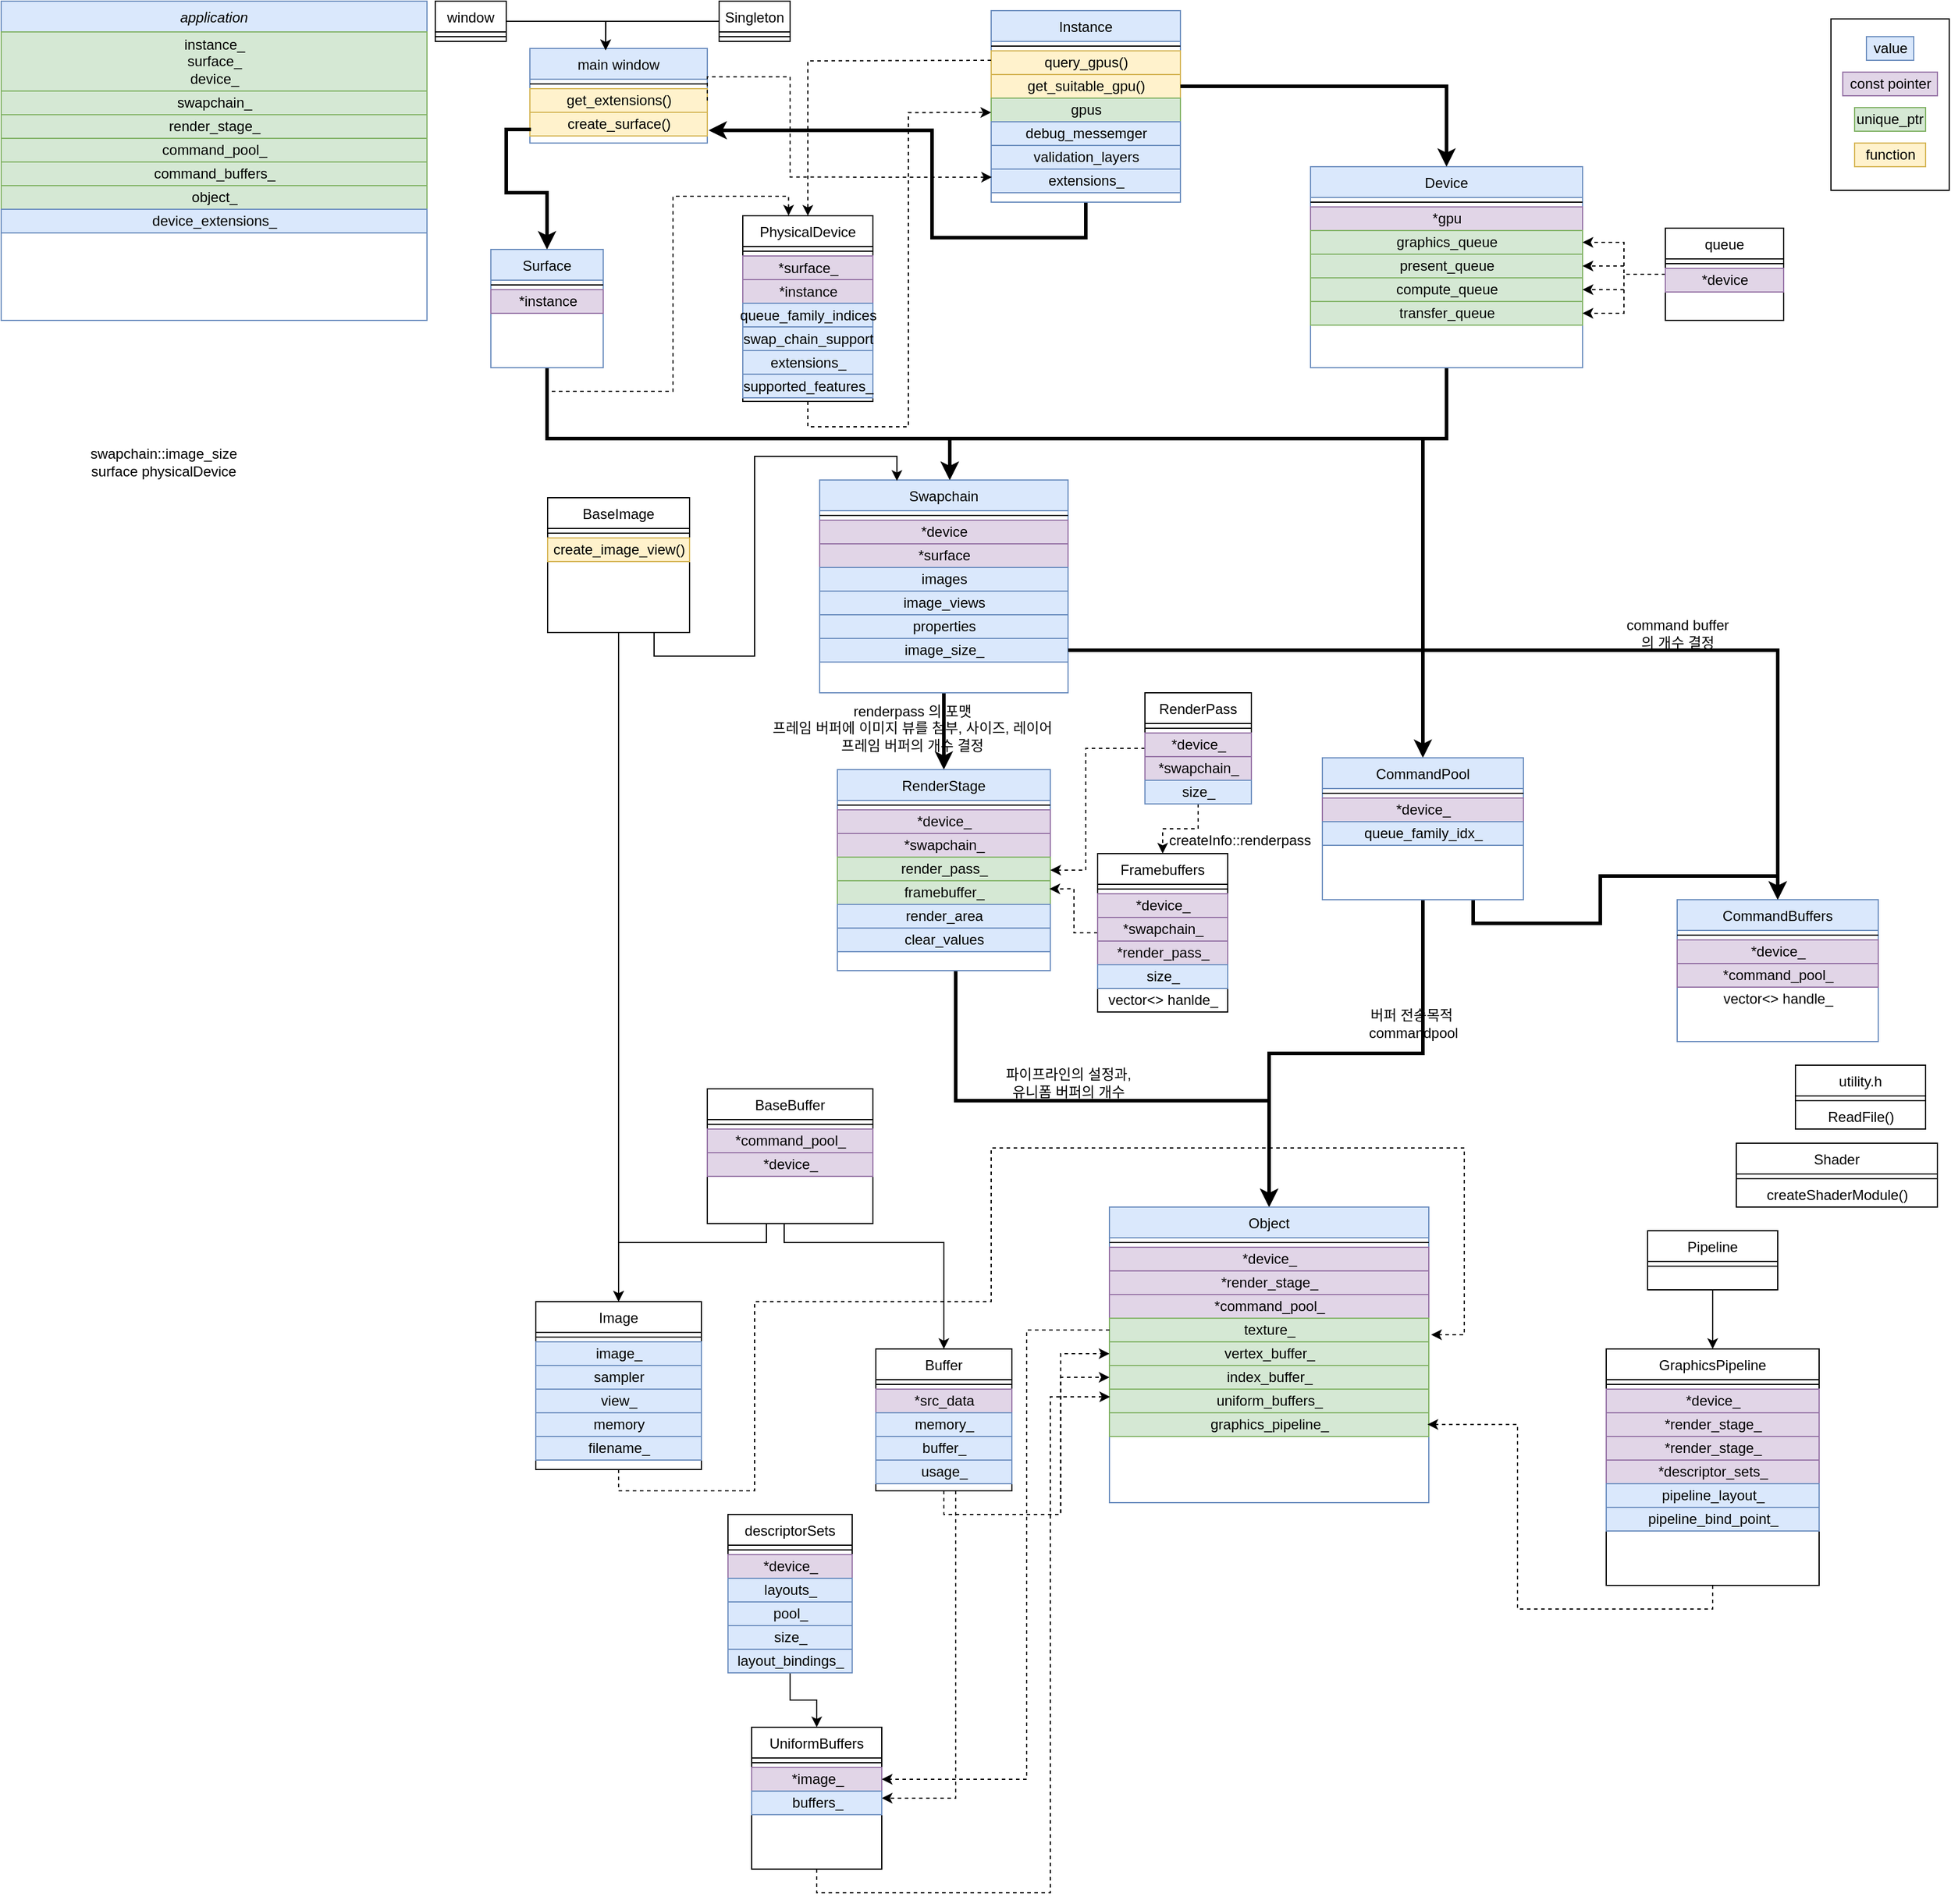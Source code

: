 <mxfile version="15.0.5" type="device"><diagram id="C5RBs43oDa-KdzZeNtuy" name="Page-1"><mxGraphModel dx="2557" dy="1072" grid="1" gridSize="10" guides="1" tooltips="1" connect="1" arrows="1" fold="1" page="1" pageScale="1" pageWidth="827" pageHeight="1169" math="0" shadow="0"><root><mxCell id="WIyWlLk6GJQsqaUBKTNV-0"/><mxCell id="WIyWlLk6GJQsqaUBKTNV-1" parent="WIyWlLk6GJQsqaUBKTNV-0"/><mxCell id="zkfFHV4jXpPFQw0GAbJ--0" value="application" style="swimlane;fontStyle=2;align=center;verticalAlign=top;childLayout=stackLayout;horizontal=1;startSize=26;horizontalStack=0;resizeParent=1;resizeLast=0;collapsible=1;marginBottom=0;rounded=0;shadow=0;strokeWidth=1;fillColor=#dae8fc;strokeColor=#6c8ebf;" parent="WIyWlLk6GJQsqaUBKTNV-1" vertex="1"><mxGeometry x="-827" width="360" height="270" as="geometry"><mxRectangle x="230" y="140" width="160" height="26" as="alternateBounds"/></mxGeometry></mxCell><mxCell id="vM4JtI71XLq3CL8vyEmF-15" value="instance_&lt;br&gt;surface_&lt;br&gt;device_" style="text;html=1;align=center;verticalAlign=middle;resizable=0;points=[];autosize=1;strokeColor=#82b366;fillColor=#d5e8d4;" parent="zkfFHV4jXpPFQw0GAbJ--0" vertex="1"><mxGeometry y="26" width="360" height="50" as="geometry"/></mxCell><mxCell id="bmJf4jlg6mMVFfyg3doZ-6" value="swapchain_" style="text;html=1;align=center;verticalAlign=middle;resizable=0;points=[];autosize=1;strokeColor=#82b366;fillColor=#d5e8d4;" vertex="1" parent="zkfFHV4jXpPFQw0GAbJ--0"><mxGeometry y="76" width="360" height="20" as="geometry"/></mxCell><mxCell id="bmJf4jlg6mMVFfyg3doZ-7" value="render_stage_" style="text;html=1;align=center;verticalAlign=middle;resizable=0;points=[];autosize=1;strokeColor=#82b366;fillColor=#d5e8d4;" vertex="1" parent="zkfFHV4jXpPFQw0GAbJ--0"><mxGeometry y="96" width="360" height="20" as="geometry"/></mxCell><mxCell id="bmJf4jlg6mMVFfyg3doZ-8" value="command_pool_" style="text;html=1;align=center;verticalAlign=middle;resizable=0;points=[];autosize=1;strokeColor=#82b366;fillColor=#d5e8d4;" vertex="1" parent="zkfFHV4jXpPFQw0GAbJ--0"><mxGeometry y="116" width="360" height="20" as="geometry"/></mxCell><mxCell id="bmJf4jlg6mMVFfyg3doZ-10" value="command_buffers_" style="text;html=1;align=center;verticalAlign=middle;resizable=0;points=[];autosize=1;strokeColor=#82b366;fillColor=#d5e8d4;" vertex="1" parent="zkfFHV4jXpPFQw0GAbJ--0"><mxGeometry y="136" width="360" height="20" as="geometry"/></mxCell><mxCell id="bmJf4jlg6mMVFfyg3doZ-9" value="object_" style="text;html=1;align=center;verticalAlign=middle;resizable=0;points=[];autosize=1;strokeColor=#82b366;fillColor=#d5e8d4;" vertex="1" parent="zkfFHV4jXpPFQw0GAbJ--0"><mxGeometry y="156" width="360" height="20" as="geometry"/></mxCell><mxCell id="bmJf4jlg6mMVFfyg3doZ-11" value="device_extensions_" style="text;html=1;align=center;verticalAlign=middle;resizable=0;points=[];autosize=1;strokeColor=#6c8ebf;fillColor=#dae8fc;" vertex="1" parent="zkfFHV4jXpPFQw0GAbJ--0"><mxGeometry y="176" width="360" height="20" as="geometry"/></mxCell><mxCell id="zkfFHV4jXpPFQw0GAbJ--6" value="main window" style="swimlane;fontStyle=0;align=center;verticalAlign=top;childLayout=stackLayout;horizontal=1;startSize=26;horizontalStack=0;resizeParent=1;resizeLast=0;collapsible=1;marginBottom=0;rounded=0;shadow=0;strokeWidth=1;fillColor=#dae8fc;strokeColor=#6c8ebf;" parent="WIyWlLk6GJQsqaUBKTNV-1" vertex="1"><mxGeometry x="-380" y="40" width="150" height="80" as="geometry"><mxRectangle x="130" y="380" width="160" height="26" as="alternateBounds"/></mxGeometry></mxCell><mxCell id="zkfFHV4jXpPFQw0GAbJ--9" value="" style="line;html=1;strokeWidth=1;align=left;verticalAlign=middle;spacingTop=-1;spacingLeft=3;spacingRight=3;rotatable=0;labelPosition=right;points=[];portConstraint=eastwest;" parent="zkfFHV4jXpPFQw0GAbJ--6" vertex="1"><mxGeometry y="26" width="150" height="8" as="geometry"/></mxCell><mxCell id="bmJf4jlg6mMVFfyg3doZ-13" value="get_extensions()" style="text;html=1;align=center;verticalAlign=middle;resizable=0;points=[];autosize=1;strokeColor=#d6b656;fillColor=#fff2cc;" vertex="1" parent="zkfFHV4jXpPFQw0GAbJ--6"><mxGeometry y="34" width="150" height="20" as="geometry"/></mxCell><mxCell id="vM4JtI71XLq3CL8vyEmF-52" value="create_surface()" style="text;html=1;align=center;verticalAlign=middle;resizable=0;points=[];autosize=1;strokeColor=#d6b656;fillColor=#fff2cc;" parent="zkfFHV4jXpPFQw0GAbJ--6" vertex="1"><mxGeometry y="54" width="150" height="20" as="geometry"/></mxCell><mxCell id="bmJf4jlg6mMVFfyg3doZ-100" style="edgeStyle=orthogonalEdgeStyle;rounded=0;orthogonalLoop=1;jettySize=auto;html=1;exitX=0.5;exitY=1;exitDx=0;exitDy=0;fillColor=#dae8fc;strokeWidth=3;entryX=1.007;entryY=0.76;entryDx=0;entryDy=0;entryPerimeter=0;" edge="1" parent="WIyWlLk6GJQsqaUBKTNV-1" source="zkfFHV4jXpPFQw0GAbJ--13" target="vM4JtI71XLq3CL8vyEmF-52"><mxGeometry relative="1" as="geometry"><Array as="points"><mxPoint x="90" y="200"/><mxPoint x="-40" y="200"/><mxPoint x="-40" y="109"/></Array></mxGeometry></mxCell><mxCell id="zkfFHV4jXpPFQw0GAbJ--13" value="Instance" style="swimlane;fontStyle=0;align=center;verticalAlign=top;childLayout=stackLayout;horizontal=1;startSize=26;horizontalStack=0;resizeParent=1;resizeLast=0;collapsible=1;marginBottom=0;rounded=0;shadow=0;strokeWidth=1;fillColor=#dae8fc;strokeColor=#6c8ebf;" parent="WIyWlLk6GJQsqaUBKTNV-1" vertex="1"><mxGeometry x="10" y="8" width="160" height="162" as="geometry"><mxRectangle x="340" y="380" width="170" height="26" as="alternateBounds"/></mxGeometry></mxCell><mxCell id="zkfFHV4jXpPFQw0GAbJ--15" value="" style="line;html=1;strokeWidth=1;align=left;verticalAlign=middle;spacingTop=-1;spacingLeft=3;spacingRight=3;rotatable=0;labelPosition=right;points=[];portConstraint=eastwest;" parent="zkfFHV4jXpPFQw0GAbJ--13" vertex="1"><mxGeometry y="26" width="160" height="8" as="geometry"/></mxCell><mxCell id="bmJf4jlg6mMVFfyg3doZ-111" value="query_gpus()&lt;br&gt;" style="text;html=1;align=center;verticalAlign=middle;resizable=0;points=[];autosize=1;strokeColor=#d6b656;fillColor=#fff2cc;" vertex="1" parent="zkfFHV4jXpPFQw0GAbJ--13"><mxGeometry y="34" width="160" height="20" as="geometry"/></mxCell><mxCell id="bmJf4jlg6mMVFfyg3doZ-107" value="get_suitable_gpu()" style="text;html=1;align=center;verticalAlign=middle;resizable=0;points=[];autosize=1;strokeColor=#d6b656;fillColor=#fff2cc;" vertex="1" parent="zkfFHV4jXpPFQw0GAbJ--13"><mxGeometry y="54" width="160" height="20" as="geometry"/></mxCell><mxCell id="vM4JtI71XLq3CL8vyEmF-40" value="gpus" style="text;html=1;align=center;verticalAlign=middle;resizable=0;points=[];autosize=1;strokeColor=#82b366;fillColor=#d5e8d4;" parent="zkfFHV4jXpPFQw0GAbJ--13" vertex="1"><mxGeometry y="74" width="160" height="20" as="geometry"/></mxCell><mxCell id="vM4JtI71XLq3CL8vyEmF-46" value="debug_messemger" style="text;html=1;align=center;verticalAlign=middle;resizable=0;points=[];autosize=1;strokeColor=#6c8ebf;fillColor=#dae8fc;" parent="zkfFHV4jXpPFQw0GAbJ--13" vertex="1"><mxGeometry y="94" width="160" height="20" as="geometry"/></mxCell><mxCell id="vM4JtI71XLq3CL8vyEmF-47" value="validation_layers" style="text;html=1;align=center;verticalAlign=middle;resizable=0;points=[];autosize=1;strokeColor=#6c8ebf;fillColor=#dae8fc;" parent="zkfFHV4jXpPFQw0GAbJ--13" vertex="1"><mxGeometry y="114" width="160" height="20" as="geometry"/></mxCell><mxCell id="bmJf4jlg6mMVFfyg3doZ-12" value="extensions_" style="text;html=1;align=center;verticalAlign=middle;resizable=0;points=[];autosize=1;strokeColor=#6c8ebf;fillColor=#dae8fc;" vertex="1" parent="zkfFHV4jXpPFQw0GAbJ--13"><mxGeometry y="134" width="160" height="20" as="geometry"/></mxCell><mxCell id="bmJf4jlg6mMVFfyg3doZ-247" style="edgeStyle=orthogonalEdgeStyle;rounded=0;orthogonalLoop=1;jettySize=auto;html=1;entryX=0.427;entryY=0.019;entryDx=0;entryDy=0;entryPerimeter=0;startArrow=none;startFill=0;endArrow=classic;endFill=1;strokeColor=#000000;strokeWidth=1;" edge="1" parent="WIyWlLk6GJQsqaUBKTNV-1" source="ce478HefG1yq80YsB1nG-1" target="zkfFHV4jXpPFQw0GAbJ--6"><mxGeometry relative="1" as="geometry"/></mxCell><mxCell id="ce478HefG1yq80YsB1nG-1" value="window" style="swimlane;fontStyle=0;align=center;verticalAlign=top;childLayout=stackLayout;horizontal=1;startSize=26;horizontalStack=0;resizeParent=1;resizeLast=0;collapsible=1;marginBottom=0;rounded=0;shadow=0;strokeWidth=1;" parent="WIyWlLk6GJQsqaUBKTNV-1" vertex="1"><mxGeometry x="-460" width="60" height="34" as="geometry"><mxRectangle x="340" y="380" width="170" height="26" as="alternateBounds"/></mxGeometry></mxCell><mxCell id="ce478HefG1yq80YsB1nG-2" value="" style="line;html=1;strokeWidth=1;align=left;verticalAlign=middle;spacingTop=-1;spacingLeft=3;spacingRight=3;rotatable=0;labelPosition=right;points=[];portConstraint=eastwest;" parent="ce478HefG1yq80YsB1nG-1" vertex="1"><mxGeometry y="26" width="60" height="8" as="geometry"/></mxCell><mxCell id="bmJf4jlg6mMVFfyg3doZ-118" style="edgeStyle=orthogonalEdgeStyle;rounded=0;orthogonalLoop=1;jettySize=auto;html=1;strokeColor=#000000;strokeWidth=3;exitX=0.5;exitY=1;exitDx=0;exitDy=0;" edge="1" parent="WIyWlLk6GJQsqaUBKTNV-1" source="ce478HefG1yq80YsB1nG-30" target="ce478HefG1yq80YsB1nG-32"><mxGeometry relative="1" as="geometry"><mxPoint x="350" y="310" as="sourcePoint"/><Array as="points"><mxPoint x="395" y="370"/><mxPoint x="-25" y="370"/></Array></mxGeometry></mxCell><mxCell id="bmJf4jlg6mMVFfyg3doZ-126" style="edgeStyle=orthogonalEdgeStyle;rounded=0;orthogonalLoop=1;jettySize=auto;html=1;entryX=0.5;entryY=0;entryDx=0;entryDy=0;startArrow=none;startFill=0;endArrow=classic;endFill=1;strokeColor=#000000;strokeWidth=3;exitX=0.5;exitY=1;exitDx=0;exitDy=0;" edge="1" parent="WIyWlLk6GJQsqaUBKTNV-1" source="ce478HefG1yq80YsB1nG-30" target="bmJf4jlg6mMVFfyg3doZ-89"><mxGeometry relative="1" as="geometry"><Array as="points"><mxPoint x="395" y="370"/><mxPoint x="375" y="370"/></Array></mxGeometry></mxCell><mxCell id="ce478HefG1yq80YsB1nG-30" value="Device" style="swimlane;fontStyle=0;align=center;verticalAlign=top;childLayout=stackLayout;horizontal=1;startSize=26;horizontalStack=0;resizeParent=1;resizeLast=0;collapsible=1;marginBottom=0;rounded=0;shadow=0;strokeWidth=1;fillColor=#dae8fc;strokeColor=#6c8ebf;" parent="WIyWlLk6GJQsqaUBKTNV-1" vertex="1"><mxGeometry x="280" y="140" width="230" height="170" as="geometry"><mxRectangle x="340" y="380" width="170" height="26" as="alternateBounds"/></mxGeometry></mxCell><mxCell id="ce478HefG1yq80YsB1nG-31" value="" style="line;html=1;strokeWidth=1;align=left;verticalAlign=middle;spacingTop=-1;spacingLeft=3;spacingRight=3;rotatable=0;labelPosition=right;points=[];portConstraint=eastwest;" parent="ce478HefG1yq80YsB1nG-30" vertex="1"><mxGeometry y="26" width="230" height="8" as="geometry"/></mxCell><mxCell id="vM4JtI71XLq3CL8vyEmF-32" value="*gpu" style="text;html=1;align=center;verticalAlign=middle;resizable=0;points=[];autosize=1;strokeColor=#9673a6;fillColor=#e1d5e7;" parent="ce478HefG1yq80YsB1nG-30" vertex="1"><mxGeometry y="34" width="230" height="20" as="geometry"/></mxCell><mxCell id="vM4JtI71XLq3CL8vyEmF-58" value="graphics_queue&lt;br&gt;" style="text;html=1;align=center;verticalAlign=middle;resizable=0;points=[];autosize=1;strokeColor=#82b366;fillColor=#d5e8d4;" parent="ce478HefG1yq80YsB1nG-30" vertex="1"><mxGeometry y="54" width="230" height="20" as="geometry"/></mxCell><mxCell id="vM4JtI71XLq3CL8vyEmF-66" value="present_queue" style="text;html=1;align=center;verticalAlign=middle;resizable=0;points=[];autosize=1;strokeColor=#82b366;fillColor=#d5e8d4;" parent="ce478HefG1yq80YsB1nG-30" vertex="1"><mxGeometry y="74" width="230" height="20" as="geometry"/></mxCell><mxCell id="vM4JtI71XLq3CL8vyEmF-67" value="compute_queue" style="text;html=1;align=center;verticalAlign=middle;resizable=0;points=[];autosize=1;strokeColor=#82b366;fillColor=#d5e8d4;" parent="ce478HefG1yq80YsB1nG-30" vertex="1"><mxGeometry y="94" width="230" height="20" as="geometry"/></mxCell><mxCell id="vM4JtI71XLq3CL8vyEmF-68" value="transfer_queue" style="text;html=1;align=center;verticalAlign=middle;resizable=0;points=[];autosize=1;strokeColor=#82b366;fillColor=#d5e8d4;" parent="ce478HefG1yq80YsB1nG-30" vertex="1"><mxGeometry y="114" width="230" height="20" as="geometry"/></mxCell><mxCell id="bmJf4jlg6mMVFfyg3doZ-121" style="edgeStyle=orthogonalEdgeStyle;rounded=0;orthogonalLoop=1;jettySize=auto;html=1;startArrow=none;startFill=0;endArrow=classic;endFill=1;strokeColor=#000000;strokeWidth=3;entryX=0.5;entryY=0;entryDx=0;entryDy=0;" edge="1" parent="WIyWlLk6GJQsqaUBKTNV-1" source="ce478HefG1yq80YsB1nG-32" target="ce478HefG1yq80YsB1nG-36"><mxGeometry relative="1" as="geometry"><mxPoint x="-24" y="700" as="targetPoint"/><Array as="points"><mxPoint x="-30" y="650"/><mxPoint x="-30" y="650"/></Array></mxGeometry></mxCell><mxCell id="ce478HefG1yq80YsB1nG-32" value="Swapchain&#10;" style="swimlane;fontStyle=0;align=center;verticalAlign=top;childLayout=stackLayout;horizontal=1;startSize=26;horizontalStack=0;resizeParent=1;resizeLast=0;collapsible=1;marginBottom=0;rounded=0;shadow=0;strokeWidth=1;fillColor=#dae8fc;strokeColor=#6c8ebf;" parent="WIyWlLk6GJQsqaUBKTNV-1" vertex="1"><mxGeometry x="-135" y="405" width="210" height="180" as="geometry"><mxRectangle x="340" y="380" width="170" height="26" as="alternateBounds"/></mxGeometry></mxCell><mxCell id="ce478HefG1yq80YsB1nG-33" value="" style="line;html=1;strokeWidth=1;align=left;verticalAlign=middle;spacingTop=-1;spacingLeft=3;spacingRight=3;rotatable=0;labelPosition=right;points=[];portConstraint=eastwest;" parent="ce478HefG1yq80YsB1nG-32" vertex="1"><mxGeometry y="26" width="210" height="8" as="geometry"/></mxCell><mxCell id="iZZKt86qziPTiu06O39n-0" value="*device" style="text;html=1;align=center;verticalAlign=middle;resizable=0;points=[];autosize=1;strokeColor=#9673a6;fillColor=#e1d5e7;" parent="ce478HefG1yq80YsB1nG-32" vertex="1"><mxGeometry y="34" width="210" height="20" as="geometry"/></mxCell><mxCell id="iZZKt86qziPTiu06O39n-1" value="*surface" style="text;html=1;align=center;verticalAlign=middle;resizable=0;points=[];autosize=1;strokeColor=#9673a6;fillColor=#e1d5e7;" parent="ce478HefG1yq80YsB1nG-32" vertex="1"><mxGeometry y="54" width="210" height="20" as="geometry"/></mxCell><mxCell id="iZZKt86qziPTiu06O39n-4" value="images" style="text;html=1;align=center;verticalAlign=middle;resizable=0;points=[];autosize=1;strokeColor=#6c8ebf;fillColor=#dae8fc;" parent="ce478HefG1yq80YsB1nG-32" vertex="1"><mxGeometry y="74" width="210" height="20" as="geometry"/></mxCell><mxCell id="iZZKt86qziPTiu06O39n-5" value="image_views" style="text;html=1;align=center;verticalAlign=middle;resizable=0;points=[];autosize=1;strokeColor=#6c8ebf;fillColor=#dae8fc;" parent="ce478HefG1yq80YsB1nG-32" vertex="1"><mxGeometry y="94" width="210" height="20" as="geometry"/></mxCell><mxCell id="iZZKt86qziPTiu06O39n-7" value="properties" style="text;html=1;align=center;verticalAlign=middle;resizable=0;points=[];autosize=1;strokeColor=#6c8ebf;fillColor=#dae8fc;" parent="ce478HefG1yq80YsB1nG-32" vertex="1"><mxGeometry y="114" width="210" height="20" as="geometry"/></mxCell><mxCell id="bmJf4jlg6mMVFfyg3doZ-133" value="image_size_" style="text;html=1;align=center;verticalAlign=middle;resizable=0;points=[];autosize=1;strokeColor=#6c8ebf;fillColor=#dae8fc;" vertex="1" parent="ce478HefG1yq80YsB1nG-32"><mxGeometry y="134" width="210" height="20" as="geometry"/></mxCell><mxCell id="bmJf4jlg6mMVFfyg3doZ-146" style="edgeStyle=orthogonalEdgeStyle;rounded=0;orthogonalLoop=1;jettySize=auto;html=1;startArrow=none;startFill=0;endArrow=classic;endFill=1;strokeColor=#000000;strokeWidth=3;entryX=0.5;entryY=0;entryDx=0;entryDy=0;" edge="1" parent="WIyWlLk6GJQsqaUBKTNV-1" source="ce478HefG1yq80YsB1nG-36" target="bmJf4jlg6mMVFfyg3doZ-141"><mxGeometry relative="1" as="geometry"><Array as="points"><mxPoint x="-20" y="930"/><mxPoint x="245" y="930"/></Array></mxGeometry></mxCell><mxCell id="ce478HefG1yq80YsB1nG-36" value="RenderStage" style="swimlane;fontStyle=0;align=center;verticalAlign=top;childLayout=stackLayout;horizontal=1;startSize=26;horizontalStack=0;resizeParent=1;resizeLast=0;collapsible=1;marginBottom=0;rounded=0;shadow=0;strokeWidth=1;fillColor=#dae8fc;strokeColor=#6c8ebf;" parent="WIyWlLk6GJQsqaUBKTNV-1" vertex="1"><mxGeometry x="-120" y="650" width="180" height="170" as="geometry"><mxRectangle x="340" y="380" width="170" height="26" as="alternateBounds"/></mxGeometry></mxCell><mxCell id="ce478HefG1yq80YsB1nG-37" value="" style="line;html=1;strokeWidth=1;align=left;verticalAlign=middle;spacingTop=-1;spacingLeft=3;spacingRight=3;rotatable=0;labelPosition=right;points=[];portConstraint=eastwest;" parent="ce478HefG1yq80YsB1nG-36" vertex="1"><mxGeometry y="26" width="180" height="8" as="geometry"/></mxCell><mxCell id="emOYwk5-dpCv6-OGMXQh-6" value="*device_" style="text;html=1;align=center;verticalAlign=middle;resizable=0;points=[];autosize=1;strokeColor=#9673a6;fillColor=#e1d5e7;" parent="ce478HefG1yq80YsB1nG-36" vertex="1"><mxGeometry y="34" width="180" height="20" as="geometry"/></mxCell><mxCell id="emOYwk5-dpCv6-OGMXQh-4" value="*swapchain_" style="text;html=1;align=center;verticalAlign=middle;resizable=0;points=[];autosize=1;strokeColor=#9673a6;fillColor=#e1d5e7;" parent="ce478HefG1yq80YsB1nG-36" vertex="1"><mxGeometry y="54" width="180" height="20" as="geometry"/></mxCell><mxCell id="emOYwk5-dpCv6-OGMXQh-2" value="render_pass_" style="text;html=1;align=center;verticalAlign=middle;resizable=0;points=[];autosize=1;strokeColor=#82b366;fillColor=#d5e8d4;" parent="ce478HefG1yq80YsB1nG-36" vertex="1"><mxGeometry y="74" width="180" height="20" as="geometry"/></mxCell><mxCell id="emOYwk5-dpCv6-OGMXQh-3" value="framebuffer_&lt;br&gt;" style="text;html=1;align=center;verticalAlign=middle;resizable=0;points=[];autosize=1;strokeColor=#82b366;fillColor=#d5e8d4;" parent="ce478HefG1yq80YsB1nG-36" vertex="1"><mxGeometry y="94" width="180" height="20" as="geometry"/></mxCell><mxCell id="bmJf4jlg6mMVFfyg3doZ-3" value="render_area" style="text;html=1;align=center;verticalAlign=middle;resizable=0;points=[];autosize=1;strokeColor=#6c8ebf;fillColor=#dae8fc;" vertex="1" parent="ce478HefG1yq80YsB1nG-36"><mxGeometry y="114" width="180" height="20" as="geometry"/></mxCell><mxCell id="bmJf4jlg6mMVFfyg3doZ-4" value="clear_values&lt;br&gt;" style="text;html=1;align=center;verticalAlign=middle;resizable=0;points=[];autosize=1;strokeColor=#6c8ebf;fillColor=#dae8fc;" vertex="1" parent="ce478HefG1yq80YsB1nG-36"><mxGeometry y="134" width="180" height="20" as="geometry"/></mxCell><mxCell id="bmJf4jlg6mMVFfyg3doZ-115" style="edgeStyle=orthogonalEdgeStyle;rounded=0;orthogonalLoop=1;jettySize=auto;html=1;entryX=0.352;entryY=-0.001;entryDx=0;entryDy=0;entryPerimeter=0;strokeColor=#000000;exitX=0.5;exitY=1;exitDx=0;exitDy=0;dashed=1;" edge="1" parent="WIyWlLk6GJQsqaUBKTNV-1" source="vM4JtI71XLq3CL8vyEmF-10" target="vM4JtI71XLq3CL8vyEmF-17"><mxGeometry relative="1" as="geometry"><Array as="points"><mxPoint x="-365" y="330"/><mxPoint x="-259" y="330"/><mxPoint x="-259" y="165"/><mxPoint x="-161" y="165"/></Array></mxGeometry></mxCell><mxCell id="bmJf4jlg6mMVFfyg3doZ-119" style="edgeStyle=orthogonalEdgeStyle;rounded=0;orthogonalLoop=1;jettySize=auto;html=1;strokeColor=#000000;strokeWidth=3;" edge="1" parent="WIyWlLk6GJQsqaUBKTNV-1" source="vM4JtI71XLq3CL8vyEmF-10" target="ce478HefG1yq80YsB1nG-32"><mxGeometry relative="1" as="geometry"><Array as="points"><mxPoint x="-365" y="370"/><mxPoint x="-25" y="370"/></Array></mxGeometry></mxCell><mxCell id="vM4JtI71XLq3CL8vyEmF-10" value="Surface" style="swimlane;fontStyle=0;align=center;verticalAlign=top;childLayout=stackLayout;horizontal=1;startSize=26;horizontalStack=0;resizeParent=1;resizeLast=0;collapsible=1;marginBottom=0;rounded=0;shadow=0;strokeWidth=1;fillColor=#dae8fc;strokeColor=#6c8ebf;" parent="WIyWlLk6GJQsqaUBKTNV-1" vertex="1"><mxGeometry x="-413" y="210" width="95" height="100" as="geometry"><mxRectangle x="340" y="380" width="170" height="26" as="alternateBounds"/></mxGeometry></mxCell><mxCell id="vM4JtI71XLq3CL8vyEmF-11" value="" style="line;html=1;strokeWidth=1;align=left;verticalAlign=middle;spacingTop=-1;spacingLeft=3;spacingRight=3;rotatable=0;labelPosition=right;points=[];portConstraint=eastwest;" parent="vM4JtI71XLq3CL8vyEmF-10" vertex="1"><mxGeometry y="26" width="95" height="8" as="geometry"/></mxCell><mxCell id="vM4JtI71XLq3CL8vyEmF-12" value="*instance" style="text;html=1;align=center;verticalAlign=middle;resizable=0;points=[];autosize=1;strokeColor=#9673a6;fillColor=#e1d5e7;" parent="vM4JtI71XLq3CL8vyEmF-10" vertex="1"><mxGeometry y="34" width="95" height="20" as="geometry"/></mxCell><mxCell id="bmJf4jlg6mMVFfyg3doZ-19" value="" style="whiteSpace=wrap;html=1;" vertex="1" parent="WIyWlLk6GJQsqaUBKTNV-1"><mxGeometry x="720" y="15" width="100" height="145" as="geometry"/></mxCell><mxCell id="bmJf4jlg6mMVFfyg3doZ-27" value="unique_ptr" style="text;html=1;strokeColor=#82b366;fillColor=#d5e8d4;align=center;verticalAlign=middle;whiteSpace=wrap;rounded=0;" vertex="1" parent="WIyWlLk6GJQsqaUBKTNV-1"><mxGeometry x="740" y="90" width="60" height="20" as="geometry"/></mxCell><mxCell id="bmJf4jlg6mMVFfyg3doZ-28" value="value" style="text;html=1;align=center;verticalAlign=middle;resizable=0;points=[];autosize=1;strokeColor=#6c8ebf;fillColor=#dae8fc;" vertex="1" parent="WIyWlLk6GJQsqaUBKTNV-1"><mxGeometry x="750" y="30" width="40" height="20" as="geometry"/></mxCell><mxCell id="bmJf4jlg6mMVFfyg3doZ-29" value="const pointer" style="text;html=1;align=center;verticalAlign=middle;resizable=0;points=[];autosize=1;strokeColor=#9673a6;fillColor=#e1d5e7;" vertex="1" parent="WIyWlLk6GJQsqaUBKTNV-1"><mxGeometry x="730" y="60" width="80" height="20" as="geometry"/></mxCell><mxCell id="bmJf4jlg6mMVFfyg3doZ-30" value="function&lt;br&gt;" style="text;html=1;align=center;verticalAlign=middle;resizable=0;points=[];autosize=1;strokeColor=#d6b656;fillColor=#fff2cc;" vertex="1" parent="WIyWlLk6GJQsqaUBKTNV-1"><mxGeometry x="740" y="120" width="60" height="20" as="geometry"/></mxCell><mxCell id="bmJf4jlg6mMVFfyg3doZ-124" style="edgeStyle=orthogonalEdgeStyle;rounded=0;orthogonalLoop=1;jettySize=auto;html=1;entryX=0.996;entryY=0.342;entryDx=0;entryDy=0;entryPerimeter=0;startArrow=none;startFill=0;endArrow=classic;endFill=1;strokeColor=#000000;dashed=1;" edge="1" parent="WIyWlLk6GJQsqaUBKTNV-1" source="bmJf4jlg6mMVFfyg3doZ-55" target="emOYwk5-dpCv6-OGMXQh-3"><mxGeometry relative="1" as="geometry"/></mxCell><mxCell id="bmJf4jlg6mMVFfyg3doZ-55" value="Framebuffers" style="swimlane;fontStyle=0;align=center;verticalAlign=top;childLayout=stackLayout;horizontal=1;startSize=26;horizontalStack=0;resizeParent=1;resizeLast=0;collapsible=1;marginBottom=0;rounded=0;shadow=0;strokeWidth=1;" vertex="1" parent="WIyWlLk6GJQsqaUBKTNV-1"><mxGeometry x="100" y="721" width="110" height="134" as="geometry"><mxRectangle x="340" y="380" width="170" height="26" as="alternateBounds"/></mxGeometry></mxCell><mxCell id="bmJf4jlg6mMVFfyg3doZ-56" value="" style="line;html=1;strokeWidth=1;align=left;verticalAlign=middle;spacingTop=-1;spacingLeft=3;spacingRight=3;rotatable=0;labelPosition=right;points=[];portConstraint=eastwest;" vertex="1" parent="bmJf4jlg6mMVFfyg3doZ-55"><mxGeometry y="26" width="110" height="8" as="geometry"/></mxCell><mxCell id="bmJf4jlg6mMVFfyg3doZ-57" value="*device_" style="text;html=1;align=center;verticalAlign=middle;resizable=0;points=[];autosize=1;strokeColor=#9673a6;fillColor=#e1d5e7;" vertex="1" parent="bmJf4jlg6mMVFfyg3doZ-55"><mxGeometry y="34" width="110" height="20" as="geometry"/></mxCell><mxCell id="bmJf4jlg6mMVFfyg3doZ-62" value="*swapchain_" style="text;html=1;align=center;verticalAlign=middle;resizable=0;points=[];autosize=1;strokeColor=#9673a6;fillColor=#e1d5e7;" vertex="1" parent="bmJf4jlg6mMVFfyg3doZ-55"><mxGeometry y="54" width="110" height="20" as="geometry"/></mxCell><mxCell id="bmJf4jlg6mMVFfyg3doZ-58" value="*render_pass_" style="text;html=1;align=center;verticalAlign=middle;resizable=0;points=[];autosize=1;strokeColor=#9673a6;fillColor=#e1d5e7;" vertex="1" parent="bmJf4jlg6mMVFfyg3doZ-55"><mxGeometry y="74" width="110" height="20" as="geometry"/></mxCell><mxCell id="bmJf4jlg6mMVFfyg3doZ-67" value="size_" style="text;html=1;align=center;verticalAlign=middle;resizable=0;points=[];autosize=1;strokeColor=#6c8ebf;fillColor=#dae8fc;" vertex="1" parent="bmJf4jlg6mMVFfyg3doZ-55"><mxGeometry y="94" width="110" height="20" as="geometry"/></mxCell><mxCell id="bmJf4jlg6mMVFfyg3doZ-64" value="vector&amp;lt;&amp;gt; hanlde_" style="text;html=1;align=center;verticalAlign=middle;resizable=0;points=[];autosize=1;strokeColor=none;fillColor=none;" vertex="1" parent="bmJf4jlg6mMVFfyg3doZ-55"><mxGeometry y="114" width="110" height="20" as="geometry"/></mxCell><mxCell id="bmJf4jlg6mMVFfyg3doZ-123" style="edgeStyle=orthogonalEdgeStyle;rounded=0;orthogonalLoop=1;jettySize=auto;html=1;startArrow=none;startFill=0;endArrow=classic;endFill=1;strokeColor=#000000;dashed=1;" edge="1" parent="WIyWlLk6GJQsqaUBKTNV-1" source="bmJf4jlg6mMVFfyg3doZ-68" target="bmJf4jlg6mMVFfyg3doZ-55"><mxGeometry relative="1" as="geometry"/></mxCell><mxCell id="bmJf4jlg6mMVFfyg3doZ-125" style="edgeStyle=orthogonalEdgeStyle;rounded=0;orthogonalLoop=1;jettySize=auto;html=1;entryX=1;entryY=0.5;entryDx=0;entryDy=0;startArrow=none;startFill=0;endArrow=classic;endFill=1;strokeColor=#000000;dashed=1;" edge="1" parent="WIyWlLk6GJQsqaUBKTNV-1" source="bmJf4jlg6mMVFfyg3doZ-68" target="ce478HefG1yq80YsB1nG-36"><mxGeometry relative="1" as="geometry"><Array as="points"><mxPoint x="90" y="632"/><mxPoint x="90" y="735"/></Array></mxGeometry></mxCell><mxCell id="bmJf4jlg6mMVFfyg3doZ-68" value="RenderPass" style="swimlane;fontStyle=0;align=center;verticalAlign=top;childLayout=stackLayout;horizontal=1;startSize=26;horizontalStack=0;resizeParent=1;resizeLast=0;collapsible=1;marginBottom=0;rounded=0;shadow=0;strokeWidth=1;" vertex="1" parent="WIyWlLk6GJQsqaUBKTNV-1"><mxGeometry x="140" y="585" width="90" height="94" as="geometry"><mxRectangle x="340" y="380" width="170" height="26" as="alternateBounds"/></mxGeometry></mxCell><mxCell id="bmJf4jlg6mMVFfyg3doZ-69" value="" style="line;html=1;strokeWidth=1;align=left;verticalAlign=middle;spacingTop=-1;spacingLeft=3;spacingRight=3;rotatable=0;labelPosition=right;points=[];portConstraint=eastwest;" vertex="1" parent="bmJf4jlg6mMVFfyg3doZ-68"><mxGeometry y="26" width="90" height="8" as="geometry"/></mxCell><mxCell id="bmJf4jlg6mMVFfyg3doZ-70" value="*device_" style="text;html=1;align=center;verticalAlign=middle;resizable=0;points=[];autosize=1;strokeColor=#9673a6;fillColor=#e1d5e7;" vertex="1" parent="bmJf4jlg6mMVFfyg3doZ-68"><mxGeometry y="34" width="90" height="20" as="geometry"/></mxCell><mxCell id="bmJf4jlg6mMVFfyg3doZ-71" value="*swapchain_" style="text;html=1;align=center;verticalAlign=middle;resizable=0;points=[];autosize=1;strokeColor=#9673a6;fillColor=#e1d5e7;" vertex="1" parent="bmJf4jlg6mMVFfyg3doZ-68"><mxGeometry y="54" width="90" height="20" as="geometry"/></mxCell><mxCell id="bmJf4jlg6mMVFfyg3doZ-73" value="size_" style="text;html=1;align=center;verticalAlign=middle;resizable=0;points=[];autosize=1;strokeColor=#6c8ebf;fillColor=#dae8fc;" vertex="1" parent="bmJf4jlg6mMVFfyg3doZ-68"><mxGeometry y="74" width="90" height="20" as="geometry"/></mxCell><mxCell id="bmJf4jlg6mMVFfyg3doZ-131" style="edgeStyle=orthogonalEdgeStyle;rounded=0;orthogonalLoop=1;jettySize=auto;html=1;entryX=0.5;entryY=0;entryDx=0;entryDy=0;startArrow=none;startFill=0;endArrow=classic;endFill=1;strokeColor=#000000;strokeWidth=3;exitX=0.75;exitY=1;exitDx=0;exitDy=0;" edge="1" parent="WIyWlLk6GJQsqaUBKTNV-1" source="bmJf4jlg6mMVFfyg3doZ-89" target="bmJf4jlg6mMVFfyg3doZ-127"><mxGeometry relative="1" as="geometry"/></mxCell><mxCell id="bmJf4jlg6mMVFfyg3doZ-147" style="edgeStyle=orthogonalEdgeStyle;rounded=0;orthogonalLoop=1;jettySize=auto;html=1;entryX=0.5;entryY=0;entryDx=0;entryDy=0;startArrow=none;startFill=0;endArrow=classic;endFill=1;strokeColor=#000000;strokeWidth=3;" edge="1" parent="WIyWlLk6GJQsqaUBKTNV-1" source="bmJf4jlg6mMVFfyg3doZ-89" target="bmJf4jlg6mMVFfyg3doZ-141"><mxGeometry relative="1" as="geometry"/></mxCell><mxCell id="bmJf4jlg6mMVFfyg3doZ-89" value="CommandPool" style="swimlane;fontStyle=0;align=center;verticalAlign=top;childLayout=stackLayout;horizontal=1;startSize=26;horizontalStack=0;resizeParent=1;resizeLast=0;collapsible=1;marginBottom=0;rounded=0;shadow=0;strokeWidth=1;fillColor=#dae8fc;strokeColor=#6c8ebf;" vertex="1" parent="WIyWlLk6GJQsqaUBKTNV-1"><mxGeometry x="290" y="640" width="170" height="120" as="geometry"><mxRectangle x="340" y="380" width="170" height="26" as="alternateBounds"/></mxGeometry></mxCell><mxCell id="bmJf4jlg6mMVFfyg3doZ-90" value="" style="line;html=1;strokeWidth=1;align=left;verticalAlign=middle;spacingTop=-1;spacingLeft=3;spacingRight=3;rotatable=0;labelPosition=right;points=[];portConstraint=eastwest;" vertex="1" parent="bmJf4jlg6mMVFfyg3doZ-89"><mxGeometry y="26" width="170" height="8" as="geometry"/></mxCell><mxCell id="bmJf4jlg6mMVFfyg3doZ-91" value="*device_" style="text;html=1;align=center;verticalAlign=middle;resizable=0;points=[];autosize=1;strokeColor=#9673a6;fillColor=#e1d5e7;" vertex="1" parent="bmJf4jlg6mMVFfyg3doZ-89"><mxGeometry y="34" width="170" height="20" as="geometry"/></mxCell><mxCell id="bmJf4jlg6mMVFfyg3doZ-93" value="queue_family_idx_" style="text;html=1;align=center;verticalAlign=middle;resizable=0;points=[];autosize=1;strokeColor=#6c8ebf;fillColor=#dae8fc;" vertex="1" parent="bmJf4jlg6mMVFfyg3doZ-89"><mxGeometry y="54" width="170" height="20" as="geometry"/></mxCell><mxCell id="bmJf4jlg6mMVFfyg3doZ-137" style="edgeStyle=orthogonalEdgeStyle;rounded=0;orthogonalLoop=1;jettySize=auto;html=1;startArrow=none;startFill=0;endArrow=classic;endFill=1;strokeColor=#000000;strokeWidth=1;dashed=1;" edge="1" parent="WIyWlLk6GJQsqaUBKTNV-1" source="ce478HefG1yq80YsB1nG-28" target="vM4JtI71XLq3CL8vyEmF-66"><mxGeometry relative="1" as="geometry"/></mxCell><mxCell id="bmJf4jlg6mMVFfyg3doZ-138" style="edgeStyle=orthogonalEdgeStyle;rounded=0;orthogonalLoop=1;jettySize=auto;html=1;dashed=1;startArrow=none;startFill=0;endArrow=classic;endFill=1;strokeColor=#000000;strokeWidth=1;" edge="1" parent="WIyWlLk6GJQsqaUBKTNV-1" source="ce478HefG1yq80YsB1nG-28" target="vM4JtI71XLq3CL8vyEmF-67"><mxGeometry relative="1" as="geometry"><mxPoint x="510" y="240" as="targetPoint"/></mxGeometry></mxCell><mxCell id="bmJf4jlg6mMVFfyg3doZ-139" style="edgeStyle=orthogonalEdgeStyle;rounded=0;orthogonalLoop=1;jettySize=auto;html=1;dashed=1;startArrow=none;startFill=0;endArrow=classic;endFill=1;strokeColor=#000000;strokeWidth=1;" edge="1" parent="WIyWlLk6GJQsqaUBKTNV-1" source="ce478HefG1yq80YsB1nG-28" target="vM4JtI71XLq3CL8vyEmF-68"><mxGeometry relative="1" as="geometry"/></mxCell><mxCell id="bmJf4jlg6mMVFfyg3doZ-140" style="edgeStyle=orthogonalEdgeStyle;rounded=0;orthogonalLoop=1;jettySize=auto;html=1;dashed=1;startArrow=none;startFill=0;endArrow=classic;endFill=1;strokeColor=#000000;strokeWidth=1;" edge="1" parent="WIyWlLk6GJQsqaUBKTNV-1" source="ce478HefG1yq80YsB1nG-28" target="vM4JtI71XLq3CL8vyEmF-58"><mxGeometry relative="1" as="geometry"/></mxCell><mxCell id="ce478HefG1yq80YsB1nG-28" value="queue" style="swimlane;fontStyle=0;align=center;verticalAlign=top;childLayout=stackLayout;horizontal=1;startSize=26;horizontalStack=0;resizeParent=1;resizeLast=0;collapsible=1;marginBottom=0;rounded=0;shadow=0;strokeWidth=1;" parent="WIyWlLk6GJQsqaUBKTNV-1" vertex="1"><mxGeometry x="580" y="192" width="100" height="78" as="geometry"><mxRectangle x="-170" y="884" width="170" height="26" as="alternateBounds"/></mxGeometry></mxCell><mxCell id="ce478HefG1yq80YsB1nG-29" value="" style="line;html=1;strokeWidth=1;align=left;verticalAlign=middle;spacingTop=-1;spacingLeft=3;spacingRight=3;rotatable=0;labelPosition=right;points=[];portConstraint=eastwest;" parent="ce478HefG1yq80YsB1nG-28" vertex="1"><mxGeometry y="26" width="100" height="8" as="geometry"/></mxCell><mxCell id="vM4JtI71XLq3CL8vyEmF-65" value="*device" style="text;html=1;align=center;verticalAlign=middle;resizable=0;points=[];autosize=1;strokeColor=#9673a6;fillColor=#e1d5e7;" parent="ce478HefG1yq80YsB1nG-28" vertex="1"><mxGeometry y="34" width="100" height="20" as="geometry"/></mxCell><mxCell id="bmJf4jlg6mMVFfyg3doZ-116" style="edgeStyle=orthogonalEdgeStyle;rounded=0;orthogonalLoop=1;jettySize=auto;html=1;entryX=0;entryY=0.608;entryDx=0;entryDy=0;entryPerimeter=0;strokeColor=#000000;exitX=0.5;exitY=1;exitDx=0;exitDy=0;dashed=1;" edge="1" parent="WIyWlLk6GJQsqaUBKTNV-1" source="vM4JtI71XLq3CL8vyEmF-17" target="vM4JtI71XLq3CL8vyEmF-40"><mxGeometry relative="1" as="geometry"><Array as="points"><mxPoint x="-145" y="360"/><mxPoint x="-60" y="360"/><mxPoint x="-60" y="94"/></Array></mxGeometry></mxCell><mxCell id="vM4JtI71XLq3CL8vyEmF-17" value="PhysicalDevice" style="swimlane;fontStyle=0;align=center;verticalAlign=top;childLayout=stackLayout;horizontal=1;startSize=26;horizontalStack=0;resizeParent=1;resizeLast=0;collapsible=1;marginBottom=0;rounded=0;shadow=0;strokeWidth=1;" parent="WIyWlLk6GJQsqaUBKTNV-1" vertex="1"><mxGeometry x="-200" y="181.5" width="110" height="157" as="geometry"><mxRectangle x="210" y="50" width="170" height="26" as="alternateBounds"/></mxGeometry></mxCell><mxCell id="vM4JtI71XLq3CL8vyEmF-18" value="" style="line;html=1;strokeWidth=1;align=left;verticalAlign=middle;spacingTop=-1;spacingLeft=3;spacingRight=3;rotatable=0;labelPosition=right;points=[];portConstraint=eastwest;" parent="vM4JtI71XLq3CL8vyEmF-17" vertex="1"><mxGeometry y="26" width="110" height="8" as="geometry"/></mxCell><mxCell id="bmJf4jlg6mMVFfyg3doZ-105" value="*surface_" style="text;html=1;align=center;verticalAlign=middle;resizable=0;points=[];autosize=1;strokeColor=#9673a6;fillColor=#e1d5e7;" vertex="1" parent="vM4JtI71XLq3CL8vyEmF-17"><mxGeometry y="34" width="110" height="20" as="geometry"/></mxCell><mxCell id="vM4JtI71XLq3CL8vyEmF-54" value="*instance" style="text;html=1;align=center;verticalAlign=middle;resizable=0;points=[];autosize=1;strokeColor=#9673a6;fillColor=#e1d5e7;" parent="vM4JtI71XLq3CL8vyEmF-17" vertex="1"><mxGeometry y="54" width="110" height="20" as="geometry"/></mxCell><mxCell id="vM4JtI71XLq3CL8vyEmF-71" value="queue_family_indices&lt;br&gt;" style="text;html=1;align=center;verticalAlign=middle;resizable=0;points=[];autosize=1;strokeColor=#6c8ebf;fillColor=#dae8fc;" parent="vM4JtI71XLq3CL8vyEmF-17" vertex="1"><mxGeometry y="74" width="110" height="20" as="geometry"/></mxCell><mxCell id="vM4JtI71XLq3CL8vyEmF-73" value="swap_chain_support" style="text;html=1;align=center;verticalAlign=middle;resizable=0;points=[];autosize=1;strokeColor=#6c8ebf;fillColor=#dae8fc;" parent="vM4JtI71XLq3CL8vyEmF-17" vertex="1"><mxGeometry y="94" width="110" height="20" as="geometry"/></mxCell><mxCell id="bmJf4jlg6mMVFfyg3doZ-16" value="extensions_" style="text;html=1;align=center;verticalAlign=middle;resizable=0;points=[];autosize=1;strokeColor=#6c8ebf;fillColor=#dae8fc;" vertex="1" parent="vM4JtI71XLq3CL8vyEmF-17"><mxGeometry y="114" width="110" height="20" as="geometry"/></mxCell><mxCell id="bmJf4jlg6mMVFfyg3doZ-18" value="supported_features_" style="text;html=1;align=center;verticalAlign=middle;resizable=0;points=[];autosize=1;strokeColor=#6c8ebf;fillColor=#dae8fc;" vertex="1" parent="vM4JtI71XLq3CL8vyEmF-17"><mxGeometry y="134" width="110" height="20" as="geometry"/></mxCell><mxCell id="bmJf4jlg6mMVFfyg3doZ-97" style="edgeStyle=orthogonalEdgeStyle;rounded=0;orthogonalLoop=1;jettySize=auto;html=1;entryX=0.004;entryY=0.342;entryDx=0;entryDy=0;entryPerimeter=0;fillColor=#fff2cc;dashed=1;" edge="1" parent="WIyWlLk6GJQsqaUBKTNV-1" target="bmJf4jlg6mMVFfyg3doZ-12"><mxGeometry relative="1" as="geometry"><mxPoint x="-230" y="84" as="sourcePoint"/><Array as="points"><mxPoint x="-160" y="64"/><mxPoint x="-160" y="149"/></Array></mxGeometry></mxCell><mxCell id="bmJf4jlg6mMVFfyg3doZ-98" style="edgeStyle=orthogonalEdgeStyle;rounded=0;orthogonalLoop=1;jettySize=auto;html=1;entryX=0.5;entryY=0;entryDx=0;entryDy=0;fillColor=#fff2cc;exitX=0.006;exitY=0.723;exitDx=0;exitDy=0;exitPerimeter=0;strokeWidth=3;" edge="1" parent="WIyWlLk6GJQsqaUBKTNV-1" source="vM4JtI71XLq3CL8vyEmF-52" target="vM4JtI71XLq3CL8vyEmF-10"><mxGeometry relative="1" as="geometry"/></mxCell><mxCell id="bmJf4jlg6mMVFfyg3doZ-114" style="edgeStyle=orthogonalEdgeStyle;rounded=0;orthogonalLoop=1;jettySize=auto;html=1;entryX=0.5;entryY=0;entryDx=0;entryDy=0;fillColor=#fff2cc;dashed=1;" edge="1" parent="WIyWlLk6GJQsqaUBKTNV-1" target="vM4JtI71XLq3CL8vyEmF-17"><mxGeometry relative="1" as="geometry"><mxPoint x="10" y="50" as="sourcePoint"/></mxGeometry></mxCell><mxCell id="bmJf4jlg6mMVFfyg3doZ-117" style="edgeStyle=orthogonalEdgeStyle;rounded=0;orthogonalLoop=1;jettySize=auto;html=1;strokeColor=#000000;strokeWidth=3;" edge="1" parent="WIyWlLk6GJQsqaUBKTNV-1" source="bmJf4jlg6mMVFfyg3doZ-107" target="ce478HefG1yq80YsB1nG-30"><mxGeometry relative="1" as="geometry"/></mxCell><mxCell id="bmJf4jlg6mMVFfyg3doZ-127" value="CommandBuffers" style="swimlane;fontStyle=0;align=center;verticalAlign=top;childLayout=stackLayout;horizontal=1;startSize=26;horizontalStack=0;resizeParent=1;resizeLast=0;collapsible=1;marginBottom=0;rounded=0;shadow=0;strokeWidth=1;fillColor=#dae8fc;strokeColor=#6c8ebf;" vertex="1" parent="WIyWlLk6GJQsqaUBKTNV-1"><mxGeometry x="590" y="760" width="170" height="120" as="geometry"><mxRectangle x="340" y="380" width="170" height="26" as="alternateBounds"/></mxGeometry></mxCell><mxCell id="bmJf4jlg6mMVFfyg3doZ-128" value="" style="line;html=1;strokeWidth=1;align=left;verticalAlign=middle;spacingTop=-1;spacingLeft=3;spacingRight=3;rotatable=0;labelPosition=right;points=[];portConstraint=eastwest;" vertex="1" parent="bmJf4jlg6mMVFfyg3doZ-127"><mxGeometry y="26" width="170" height="8" as="geometry"/></mxCell><mxCell id="bmJf4jlg6mMVFfyg3doZ-129" value="*device_" style="text;html=1;align=center;verticalAlign=middle;resizable=0;points=[];autosize=1;strokeColor=#9673a6;fillColor=#e1d5e7;" vertex="1" parent="bmJf4jlg6mMVFfyg3doZ-127"><mxGeometry y="34" width="170" height="20" as="geometry"/></mxCell><mxCell id="bmJf4jlg6mMVFfyg3doZ-132" value="*command_pool_" style="text;html=1;align=center;verticalAlign=middle;resizable=0;points=[];autosize=1;strokeColor=#9673a6;fillColor=#e1d5e7;" vertex="1" parent="bmJf4jlg6mMVFfyg3doZ-127"><mxGeometry y="54" width="170" height="20" as="geometry"/></mxCell><mxCell id="bmJf4jlg6mMVFfyg3doZ-136" value="vector&amp;lt;&amp;gt; handle_" style="text;html=1;align=center;verticalAlign=middle;resizable=0;points=[];autosize=1;strokeColor=none;fillColor=none;" vertex="1" parent="bmJf4jlg6mMVFfyg3doZ-127"><mxGeometry y="74" width="170" height="20" as="geometry"/></mxCell><mxCell id="bmJf4jlg6mMVFfyg3doZ-135" value="swapchain::image_size&lt;br&gt;surface physicalDevice" style="text;html=1;align=center;verticalAlign=middle;resizable=0;points=[];autosize=1;strokeColor=none;fillColor=none;" vertex="1" parent="WIyWlLk6GJQsqaUBKTNV-1"><mxGeometry x="-760" y="375" width="140" height="30" as="geometry"/></mxCell><mxCell id="bmJf4jlg6mMVFfyg3doZ-141" value="Object" style="swimlane;fontStyle=0;align=center;verticalAlign=top;childLayout=stackLayout;horizontal=1;startSize=26;horizontalStack=0;resizeParent=1;resizeLast=0;collapsible=1;marginBottom=0;rounded=0;shadow=0;strokeWidth=1;fillColor=#dae8fc;strokeColor=#6c8ebf;" vertex="1" parent="WIyWlLk6GJQsqaUBKTNV-1"><mxGeometry x="110" y="1020" width="270" height="250" as="geometry"><mxRectangle x="340" y="380" width="170" height="26" as="alternateBounds"/></mxGeometry></mxCell><mxCell id="bmJf4jlg6mMVFfyg3doZ-142" value="" style="line;html=1;strokeWidth=1;align=left;verticalAlign=middle;spacingTop=-1;spacingLeft=3;spacingRight=3;rotatable=0;labelPosition=right;points=[];portConstraint=eastwest;" vertex="1" parent="bmJf4jlg6mMVFfyg3doZ-141"><mxGeometry y="26" width="270" height="8" as="geometry"/></mxCell><mxCell id="bmJf4jlg6mMVFfyg3doZ-143" value="*device_" style="text;html=1;align=center;verticalAlign=middle;resizable=0;points=[];autosize=1;strokeColor=#9673a6;fillColor=#e1d5e7;" vertex="1" parent="bmJf4jlg6mMVFfyg3doZ-141"><mxGeometry y="34" width="270" height="20" as="geometry"/></mxCell><mxCell id="bmJf4jlg6mMVFfyg3doZ-148" value="*render_stage_" style="text;html=1;align=center;verticalAlign=middle;resizable=0;points=[];autosize=1;strokeColor=#9673a6;fillColor=#e1d5e7;" vertex="1" parent="bmJf4jlg6mMVFfyg3doZ-141"><mxGeometry y="54" width="270" height="20" as="geometry"/></mxCell><mxCell id="bmJf4jlg6mMVFfyg3doZ-149" value="*command_pool_" style="text;html=1;align=center;verticalAlign=middle;resizable=0;points=[];autosize=1;strokeColor=#9673a6;fillColor=#e1d5e7;" vertex="1" parent="bmJf4jlg6mMVFfyg3doZ-141"><mxGeometry y="74" width="270" height="20" as="geometry"/></mxCell><mxCell id="bmJf4jlg6mMVFfyg3doZ-151" value="texture_" style="text;html=1;align=center;verticalAlign=middle;resizable=0;points=[];autosize=1;strokeColor=#82b366;fillColor=#d5e8d4;" vertex="1" parent="bmJf4jlg6mMVFfyg3doZ-141"><mxGeometry y="94" width="270" height="20" as="geometry"/></mxCell><mxCell id="bmJf4jlg6mMVFfyg3doZ-152" value="vertex_buffer_" style="text;html=1;align=center;verticalAlign=middle;resizable=0;points=[];autosize=1;strokeColor=#82b366;fillColor=#d5e8d4;" vertex="1" parent="bmJf4jlg6mMVFfyg3doZ-141"><mxGeometry y="114" width="270" height="20" as="geometry"/></mxCell><mxCell id="bmJf4jlg6mMVFfyg3doZ-153" value="index_buffer_" style="text;html=1;align=center;verticalAlign=middle;resizable=0;points=[];autosize=1;strokeColor=#82b366;fillColor=#d5e8d4;" vertex="1" parent="bmJf4jlg6mMVFfyg3doZ-141"><mxGeometry y="134" width="270" height="20" as="geometry"/></mxCell><mxCell id="bmJf4jlg6mMVFfyg3doZ-150" value="uniform_buffers_" style="text;html=1;align=center;verticalAlign=middle;resizable=0;points=[];autosize=1;strokeColor=#82b366;fillColor=#d5e8d4;" vertex="1" parent="bmJf4jlg6mMVFfyg3doZ-141"><mxGeometry y="154" width="270" height="20" as="geometry"/></mxCell><mxCell id="bmJf4jlg6mMVFfyg3doZ-154" value="graphics_pipeline_" style="text;html=1;align=center;verticalAlign=middle;resizable=0;points=[];autosize=1;strokeColor=#82b366;fillColor=#d5e8d4;" vertex="1" parent="bmJf4jlg6mMVFfyg3doZ-141"><mxGeometry y="174" width="270" height="20" as="geometry"/></mxCell><mxCell id="bmJf4jlg6mMVFfyg3doZ-223" style="edgeStyle=orthogonalEdgeStyle;rounded=0;orthogonalLoop=1;jettySize=auto;html=1;dashed=1;startArrow=none;startFill=0;endArrow=classic;endFill=1;strokeColor=#000000;strokeWidth=1;exitX=0.5;exitY=1;exitDx=0;exitDy=0;" edge="1" parent="WIyWlLk6GJQsqaUBKTNV-1" source="bmJf4jlg6mMVFfyg3doZ-155"><mxGeometry relative="1" as="geometry"><mxPoint x="382" y="1128" as="targetPoint"/><Array as="points"><mxPoint x="-305" y="1260"/><mxPoint x="-190" y="1260"/><mxPoint x="-190" y="1100"/><mxPoint x="10" y="1100"/><mxPoint x="10" y="970"/><mxPoint x="410" y="970"/><mxPoint x="410" y="1128"/></Array></mxGeometry></mxCell><mxCell id="bmJf4jlg6mMVFfyg3doZ-155" value="Image" style="swimlane;fontStyle=0;align=center;verticalAlign=top;childLayout=stackLayout;horizontal=1;startSize=26;horizontalStack=0;resizeParent=1;resizeLast=0;collapsible=1;marginBottom=0;rounded=0;shadow=0;strokeWidth=1;" vertex="1" parent="WIyWlLk6GJQsqaUBKTNV-1"><mxGeometry x="-375" y="1100" width="140" height="142" as="geometry"><mxRectangle x="340" y="380" width="170" height="26" as="alternateBounds"/></mxGeometry></mxCell><mxCell id="bmJf4jlg6mMVFfyg3doZ-156" value="" style="line;html=1;strokeWidth=1;align=left;verticalAlign=middle;spacingTop=-1;spacingLeft=3;spacingRight=3;rotatable=0;labelPosition=right;points=[];portConstraint=eastwest;" vertex="1" parent="bmJf4jlg6mMVFfyg3doZ-155"><mxGeometry y="26" width="140" height="8" as="geometry"/></mxCell><mxCell id="bmJf4jlg6mMVFfyg3doZ-198" value="image_" style="text;html=1;align=center;verticalAlign=middle;resizable=0;points=[];autosize=1;strokeColor=#6c8ebf;fillColor=#dae8fc;" vertex="1" parent="bmJf4jlg6mMVFfyg3doZ-155"><mxGeometry y="34" width="140" height="20" as="geometry"/></mxCell><mxCell id="bmJf4jlg6mMVFfyg3doZ-199" value="sampler" style="text;html=1;align=center;verticalAlign=middle;resizable=0;points=[];autosize=1;strokeColor=#6c8ebf;fillColor=#dae8fc;" vertex="1" parent="bmJf4jlg6mMVFfyg3doZ-155"><mxGeometry y="54" width="140" height="20" as="geometry"/></mxCell><mxCell id="bmJf4jlg6mMVFfyg3doZ-197" value="view_" style="text;html=1;align=center;verticalAlign=middle;resizable=0;points=[];autosize=1;strokeColor=#6c8ebf;fillColor=#dae8fc;" vertex="1" parent="bmJf4jlg6mMVFfyg3doZ-155"><mxGeometry y="74" width="140" height="20" as="geometry"/></mxCell><mxCell id="bmJf4jlg6mMVFfyg3doZ-200" value="memory" style="text;html=1;align=center;verticalAlign=middle;resizable=0;points=[];autosize=1;strokeColor=#6c8ebf;fillColor=#dae8fc;" vertex="1" parent="bmJf4jlg6mMVFfyg3doZ-155"><mxGeometry y="94" width="140" height="20" as="geometry"/></mxCell><mxCell id="bmJf4jlg6mMVFfyg3doZ-201" value="filename_" style="text;html=1;align=center;verticalAlign=middle;resizable=0;points=[];autosize=1;strokeColor=#6c8ebf;fillColor=#dae8fc;" vertex="1" parent="bmJf4jlg6mMVFfyg3doZ-155"><mxGeometry y="114" width="140" height="20" as="geometry"/></mxCell><mxCell id="bmJf4jlg6mMVFfyg3doZ-167" style="edgeStyle=orthogonalEdgeStyle;rounded=0;orthogonalLoop=1;jettySize=auto;html=1;entryX=0.5;entryY=0;entryDx=0;entryDy=0;startArrow=none;startFill=0;endArrow=classic;endFill=1;strokeColor=#000000;strokeWidth=1;" edge="1" parent="WIyWlLk6GJQsqaUBKTNV-1" source="bmJf4jlg6mMVFfyg3doZ-160" target="bmJf4jlg6mMVFfyg3doZ-155"><mxGeometry relative="1" as="geometry"><Array as="points"><mxPoint x="-180" y="1050"/><mxPoint x="-305" y="1050"/></Array></mxGeometry></mxCell><mxCell id="bmJf4jlg6mMVFfyg3doZ-170" style="edgeStyle=orthogonalEdgeStyle;rounded=0;orthogonalLoop=1;jettySize=auto;html=1;entryX=0.5;entryY=0;entryDx=0;entryDy=0;startArrow=none;startFill=0;endArrow=classic;endFill=1;strokeColor=#000000;strokeWidth=1;" edge="1" parent="WIyWlLk6GJQsqaUBKTNV-1" source="bmJf4jlg6mMVFfyg3doZ-160" target="bmJf4jlg6mMVFfyg3doZ-168"><mxGeometry relative="1" as="geometry"><Array as="points"><mxPoint x="-165" y="1050"/><mxPoint x="-30" y="1050"/></Array></mxGeometry></mxCell><mxCell id="bmJf4jlg6mMVFfyg3doZ-160" value="BaseBuffer" style="swimlane;fontStyle=0;align=center;verticalAlign=top;childLayout=stackLayout;horizontal=1;startSize=26;horizontalStack=0;resizeParent=1;resizeLast=0;collapsible=1;marginBottom=0;rounded=0;shadow=0;strokeWidth=1;" vertex="1" parent="WIyWlLk6GJQsqaUBKTNV-1"><mxGeometry x="-230" y="920" width="140" height="114" as="geometry"><mxRectangle x="340" y="380" width="170" height="26" as="alternateBounds"/></mxGeometry></mxCell><mxCell id="bmJf4jlg6mMVFfyg3doZ-161" value="" style="line;html=1;strokeWidth=1;align=left;verticalAlign=middle;spacingTop=-1;spacingLeft=3;spacingRight=3;rotatable=0;labelPosition=right;points=[];portConstraint=eastwest;" vertex="1" parent="bmJf4jlg6mMVFfyg3doZ-160"><mxGeometry y="26" width="140" height="8" as="geometry"/></mxCell><mxCell id="bmJf4jlg6mMVFfyg3doZ-184" value="*command_pool_" style="text;html=1;align=center;verticalAlign=middle;resizable=0;points=[];autosize=1;strokeColor=#9673a6;fillColor=#e1d5e7;" vertex="1" parent="bmJf4jlg6mMVFfyg3doZ-160"><mxGeometry y="34" width="140" height="20" as="geometry"/></mxCell><mxCell id="bmJf4jlg6mMVFfyg3doZ-185" value="*device_" style="text;html=1;align=center;verticalAlign=middle;resizable=0;points=[];autosize=1;strokeColor=#9673a6;fillColor=#e1d5e7;" vertex="1" parent="bmJf4jlg6mMVFfyg3doZ-160"><mxGeometry y="54" width="140" height="20" as="geometry"/></mxCell><mxCell id="bmJf4jlg6mMVFfyg3doZ-166" style="edgeStyle=orthogonalEdgeStyle;rounded=0;orthogonalLoop=1;jettySize=auto;html=1;entryX=0.5;entryY=0;entryDx=0;entryDy=0;startArrow=none;startFill=0;endArrow=classic;endFill=1;strokeColor=#000000;strokeWidth=1;" edge="1" parent="WIyWlLk6GJQsqaUBKTNV-1" source="bmJf4jlg6mMVFfyg3doZ-162" target="bmJf4jlg6mMVFfyg3doZ-155"><mxGeometry relative="1" as="geometry"/></mxCell><mxCell id="bmJf4jlg6mMVFfyg3doZ-188" style="edgeStyle=orthogonalEdgeStyle;rounded=0;orthogonalLoop=1;jettySize=auto;html=1;entryX=0.311;entryY=0.004;entryDx=0;entryDy=0;entryPerimeter=0;startArrow=none;startFill=0;endArrow=classic;endFill=1;strokeColor=#000000;strokeWidth=1;exitX=0.75;exitY=1;exitDx=0;exitDy=0;" edge="1" parent="WIyWlLk6GJQsqaUBKTNV-1" source="bmJf4jlg6mMVFfyg3doZ-162" target="ce478HefG1yq80YsB1nG-32"><mxGeometry relative="1" as="geometry"/></mxCell><mxCell id="bmJf4jlg6mMVFfyg3doZ-162" value="BaseImage" style="swimlane;fontStyle=0;align=center;verticalAlign=top;childLayout=stackLayout;horizontal=1;startSize=26;horizontalStack=0;resizeParent=1;resizeLast=0;collapsible=1;marginBottom=0;rounded=0;shadow=0;strokeWidth=1;" vertex="1" parent="WIyWlLk6GJQsqaUBKTNV-1"><mxGeometry x="-365" y="420" width="120" height="114" as="geometry"><mxRectangle x="340" y="380" width="170" height="26" as="alternateBounds"/></mxGeometry></mxCell><mxCell id="bmJf4jlg6mMVFfyg3doZ-163" value="" style="line;html=1;strokeWidth=1;align=left;verticalAlign=middle;spacingTop=-1;spacingLeft=3;spacingRight=3;rotatable=0;labelPosition=right;points=[];portConstraint=eastwest;" vertex="1" parent="bmJf4jlg6mMVFfyg3doZ-162"><mxGeometry y="26" width="120" height="8" as="geometry"/></mxCell><mxCell id="bmJf4jlg6mMVFfyg3doZ-186" value="create_image_view()" style="text;html=1;align=center;verticalAlign=middle;resizable=0;points=[];autosize=1;strokeColor=#d6b656;fillColor=#fff2cc;" vertex="1" parent="bmJf4jlg6mMVFfyg3doZ-162"><mxGeometry y="34" width="120" height="20" as="geometry"/></mxCell><mxCell id="bmJf4jlg6mMVFfyg3doZ-219" style="edgeStyle=orthogonalEdgeStyle;rounded=0;orthogonalLoop=1;jettySize=auto;html=1;entryX=1;entryY=0.5;entryDx=0;entryDy=0;dashed=1;startArrow=none;startFill=0;endArrow=classic;endFill=1;strokeColor=#000000;strokeWidth=1;" edge="1" parent="WIyWlLk6GJQsqaUBKTNV-1" source="bmJf4jlg6mMVFfyg3doZ-168" target="bmJf4jlg6mMVFfyg3doZ-171"><mxGeometry relative="1" as="geometry"><Array as="points"><mxPoint x="-20" y="1520"/></Array></mxGeometry></mxCell><mxCell id="bmJf4jlg6mMVFfyg3doZ-220" style="edgeStyle=orthogonalEdgeStyle;rounded=0;orthogonalLoop=1;jettySize=auto;html=1;dashed=1;startArrow=none;startFill=0;endArrow=classic;endFill=1;strokeColor=#000000;strokeWidth=1;exitX=0.5;exitY=1;exitDx=0;exitDy=0;" edge="1" parent="WIyWlLk6GJQsqaUBKTNV-1" source="bmJf4jlg6mMVFfyg3doZ-168" target="bmJf4jlg6mMVFfyg3doZ-152"><mxGeometry relative="1" as="geometry"/></mxCell><mxCell id="bmJf4jlg6mMVFfyg3doZ-221" style="edgeStyle=orthogonalEdgeStyle;rounded=0;orthogonalLoop=1;jettySize=auto;html=1;dashed=1;startArrow=none;startFill=0;endArrow=classic;endFill=1;strokeColor=#000000;strokeWidth=1;exitX=0.5;exitY=1;exitDx=0;exitDy=0;" edge="1" parent="WIyWlLk6GJQsqaUBKTNV-1" source="bmJf4jlg6mMVFfyg3doZ-168" target="bmJf4jlg6mMVFfyg3doZ-153"><mxGeometry relative="1" as="geometry"/></mxCell><mxCell id="bmJf4jlg6mMVFfyg3doZ-168" value="Buffer" style="swimlane;fontStyle=0;align=center;verticalAlign=top;childLayout=stackLayout;horizontal=1;startSize=26;horizontalStack=0;resizeParent=1;resizeLast=0;collapsible=1;marginBottom=0;rounded=0;shadow=0;strokeWidth=1;" vertex="1" parent="WIyWlLk6GJQsqaUBKTNV-1"><mxGeometry x="-87.5" y="1140" width="115" height="120" as="geometry"><mxRectangle x="340" y="380" width="170" height="26" as="alternateBounds"/></mxGeometry></mxCell><mxCell id="bmJf4jlg6mMVFfyg3doZ-169" value="" style="line;html=1;strokeWidth=1;align=left;verticalAlign=middle;spacingTop=-1;spacingLeft=3;spacingRight=3;rotatable=0;labelPosition=right;points=[];portConstraint=eastwest;" vertex="1" parent="bmJf4jlg6mMVFfyg3doZ-168"><mxGeometry y="26" width="115" height="8" as="geometry"/></mxCell><mxCell id="bmJf4jlg6mMVFfyg3doZ-204" value="*src_data" style="text;html=1;align=center;verticalAlign=middle;resizable=0;points=[];autosize=1;strokeColor=#9673a6;fillColor=#e1d5e7;" vertex="1" parent="bmJf4jlg6mMVFfyg3doZ-168"><mxGeometry y="34" width="115" height="20" as="geometry"/></mxCell><mxCell id="bmJf4jlg6mMVFfyg3doZ-205" value="memory_" style="text;html=1;align=center;verticalAlign=middle;resizable=0;points=[];autosize=1;strokeColor=#6c8ebf;fillColor=#dae8fc;" vertex="1" parent="bmJf4jlg6mMVFfyg3doZ-168"><mxGeometry y="54" width="115" height="20" as="geometry"/></mxCell><mxCell id="bmJf4jlg6mMVFfyg3doZ-206" value="buffer_" style="text;html=1;align=center;verticalAlign=middle;resizable=0;points=[];autosize=1;strokeColor=#6c8ebf;fillColor=#dae8fc;" vertex="1" parent="bmJf4jlg6mMVFfyg3doZ-168"><mxGeometry y="74" width="115" height="20" as="geometry"/></mxCell><mxCell id="bmJf4jlg6mMVFfyg3doZ-207" value="usage_" style="text;html=1;align=center;verticalAlign=middle;resizable=0;points=[];autosize=1;strokeColor=#6c8ebf;fillColor=#dae8fc;" vertex="1" parent="bmJf4jlg6mMVFfyg3doZ-168"><mxGeometry y="94" width="115" height="20" as="geometry"/></mxCell><mxCell id="bmJf4jlg6mMVFfyg3doZ-171" value="UniformBuffers" style="swimlane;fontStyle=0;align=center;verticalAlign=top;childLayout=stackLayout;horizontal=1;startSize=26;horizontalStack=0;resizeParent=1;resizeLast=0;collapsible=1;marginBottom=0;rounded=0;shadow=0;strokeWidth=1;" vertex="1" parent="WIyWlLk6GJQsqaUBKTNV-1"><mxGeometry x="-192.5" y="1460" width="110" height="120" as="geometry"><mxRectangle x="340" y="380" width="170" height="26" as="alternateBounds"/></mxGeometry></mxCell><mxCell id="bmJf4jlg6mMVFfyg3doZ-172" value="" style="line;html=1;strokeWidth=1;align=left;verticalAlign=middle;spacingTop=-1;spacingLeft=3;spacingRight=3;rotatable=0;labelPosition=right;points=[];portConstraint=eastwest;" vertex="1" parent="bmJf4jlg6mMVFfyg3doZ-171"><mxGeometry y="26" width="110" height="8" as="geometry"/></mxCell><mxCell id="bmJf4jlg6mMVFfyg3doZ-216" value="*image_" style="text;html=1;align=center;verticalAlign=middle;resizable=0;points=[];autosize=1;strokeColor=#9673a6;fillColor=#e1d5e7;" vertex="1" parent="bmJf4jlg6mMVFfyg3doZ-171"><mxGeometry y="34" width="110" height="20" as="geometry"/></mxCell><mxCell id="bmJf4jlg6mMVFfyg3doZ-218" value="buffers_" style="text;html=1;align=center;verticalAlign=middle;resizable=0;points=[];autosize=1;strokeColor=#6c8ebf;fillColor=#dae8fc;" vertex="1" parent="bmJf4jlg6mMVFfyg3doZ-171"><mxGeometry y="54" width="110" height="20" as="geometry"/></mxCell><mxCell id="bmJf4jlg6mMVFfyg3doZ-183" style="edgeStyle=orthogonalEdgeStyle;rounded=0;orthogonalLoop=1;jettySize=auto;html=1;startArrow=none;startFill=0;endArrow=classic;endFill=1;strokeColor=#000000;strokeWidth=1;" edge="1" parent="WIyWlLk6GJQsqaUBKTNV-1" source="bmJf4jlg6mMVFfyg3doZ-173" target="bmJf4jlg6mMVFfyg3doZ-171"><mxGeometry relative="1" as="geometry"/></mxCell><mxCell id="bmJf4jlg6mMVFfyg3doZ-173" value="descriptorSets" style="swimlane;fontStyle=0;align=center;verticalAlign=top;childLayout=stackLayout;horizontal=1;startSize=26;horizontalStack=0;resizeParent=1;resizeLast=0;collapsible=1;marginBottom=0;rounded=0;shadow=0;strokeWidth=1;" vertex="1" parent="WIyWlLk6GJQsqaUBKTNV-1"><mxGeometry x="-212.5" y="1280" width="105" height="134" as="geometry"><mxRectangle x="340" y="380" width="170" height="26" as="alternateBounds"/></mxGeometry></mxCell><mxCell id="bmJf4jlg6mMVFfyg3doZ-174" value="" style="line;html=1;strokeWidth=1;align=left;verticalAlign=middle;spacingTop=-1;spacingLeft=3;spacingRight=3;rotatable=0;labelPosition=right;points=[];portConstraint=eastwest;" vertex="1" parent="bmJf4jlg6mMVFfyg3doZ-173"><mxGeometry y="26" width="105" height="8" as="geometry"/></mxCell><mxCell id="bmJf4jlg6mMVFfyg3doZ-208" value="*device_" style="text;html=1;align=center;verticalAlign=middle;resizable=0;points=[];autosize=1;strokeColor=#9673a6;fillColor=#e1d5e7;" vertex="1" parent="bmJf4jlg6mMVFfyg3doZ-173"><mxGeometry y="34" width="105" height="20" as="geometry"/></mxCell><mxCell id="bmJf4jlg6mMVFfyg3doZ-211" value="layouts_" style="text;html=1;align=center;verticalAlign=middle;resizable=0;points=[];autosize=1;strokeColor=#6c8ebf;fillColor=#dae8fc;" vertex="1" parent="bmJf4jlg6mMVFfyg3doZ-173"><mxGeometry y="54" width="105" height="20" as="geometry"/></mxCell><mxCell id="bmJf4jlg6mMVFfyg3doZ-213" value="pool_" style="text;html=1;align=center;verticalAlign=middle;resizable=0;points=[];autosize=1;strokeColor=#6c8ebf;fillColor=#dae8fc;" vertex="1" parent="bmJf4jlg6mMVFfyg3doZ-173"><mxGeometry y="74" width="105" height="20" as="geometry"/></mxCell><mxCell id="bmJf4jlg6mMVFfyg3doZ-214" value="size_" style="text;html=1;align=center;verticalAlign=middle;resizable=0;points=[];autosize=1;strokeColor=#6c8ebf;fillColor=#dae8fc;" vertex="1" parent="bmJf4jlg6mMVFfyg3doZ-173"><mxGeometry y="94" width="105" height="20" as="geometry"/></mxCell><mxCell id="bmJf4jlg6mMVFfyg3doZ-209" value="layout_bindings_" style="text;html=1;align=center;verticalAlign=middle;resizable=0;points=[];autosize=1;strokeColor=#6c8ebf;fillColor=#dae8fc;" vertex="1" parent="bmJf4jlg6mMVFfyg3doZ-173"><mxGeometry y="114" width="105" height="20" as="geometry"/></mxCell><mxCell id="bmJf4jlg6mMVFfyg3doZ-224" style="edgeStyle=orthogonalEdgeStyle;rounded=0;orthogonalLoop=1;jettySize=auto;html=1;entryX=0.996;entryY=0.493;entryDx=0;entryDy=0;entryPerimeter=0;dashed=1;startArrow=none;startFill=0;endArrow=classic;endFill=1;strokeColor=#000000;strokeWidth=1;exitX=0.5;exitY=1;exitDx=0;exitDy=0;" edge="1" parent="WIyWlLk6GJQsqaUBKTNV-1" source="bmJf4jlg6mMVFfyg3doZ-177" target="bmJf4jlg6mMVFfyg3doZ-154"><mxGeometry relative="1" as="geometry"/></mxCell><mxCell id="bmJf4jlg6mMVFfyg3doZ-177" value="GraphicsPipeline" style="swimlane;fontStyle=0;align=center;verticalAlign=top;childLayout=stackLayout;horizontal=1;startSize=26;horizontalStack=0;resizeParent=1;resizeLast=0;collapsible=1;marginBottom=0;rounded=0;shadow=0;strokeWidth=1;" vertex="1" parent="WIyWlLk6GJQsqaUBKTNV-1"><mxGeometry x="530" y="1140" width="180" height="200" as="geometry"><mxRectangle x="340" y="380" width="170" height="26" as="alternateBounds"/></mxGeometry></mxCell><mxCell id="bmJf4jlg6mMVFfyg3doZ-178" value="" style="line;html=1;strokeWidth=1;align=left;verticalAlign=middle;spacingTop=-1;spacingLeft=3;spacingRight=3;rotatable=0;labelPosition=right;points=[];portConstraint=eastwest;" vertex="1" parent="bmJf4jlg6mMVFfyg3doZ-177"><mxGeometry y="26" width="180" height="8" as="geometry"/></mxCell><mxCell id="bmJf4jlg6mMVFfyg3doZ-191" value="*device_" style="text;html=1;align=center;verticalAlign=middle;resizable=0;points=[];autosize=1;strokeColor=#9673a6;fillColor=#e1d5e7;" vertex="1" parent="bmJf4jlg6mMVFfyg3doZ-177"><mxGeometry y="34" width="180" height="20" as="geometry"/></mxCell><mxCell id="bmJf4jlg6mMVFfyg3doZ-226" value="*render_stage_" style="text;html=1;align=center;verticalAlign=middle;resizable=0;points=[];autosize=1;strokeColor=#9673a6;fillColor=#e1d5e7;" vertex="1" parent="bmJf4jlg6mMVFfyg3doZ-177"><mxGeometry y="54" width="180" height="20" as="geometry"/></mxCell><mxCell id="bmJf4jlg6mMVFfyg3doZ-192" value="*render_stage_" style="text;html=1;align=center;verticalAlign=middle;resizable=0;points=[];autosize=1;strokeColor=#9673a6;fillColor=#e1d5e7;" vertex="1" parent="bmJf4jlg6mMVFfyg3doZ-177"><mxGeometry y="74" width="180" height="20" as="geometry"/></mxCell><mxCell id="bmJf4jlg6mMVFfyg3doZ-194" value="*descriptor_sets_" style="text;html=1;align=center;verticalAlign=middle;resizable=0;points=[];autosize=1;strokeColor=#9673a6;fillColor=#e1d5e7;" vertex="1" parent="bmJf4jlg6mMVFfyg3doZ-177"><mxGeometry y="94" width="180" height="20" as="geometry"/></mxCell><mxCell id="bmJf4jlg6mMVFfyg3doZ-195" value="pipeline_layout_" style="text;html=1;align=center;verticalAlign=middle;resizable=0;points=[];autosize=1;strokeColor=#6c8ebf;fillColor=#dae8fc;" vertex="1" parent="bmJf4jlg6mMVFfyg3doZ-177"><mxGeometry y="114" width="180" height="20" as="geometry"/></mxCell><mxCell id="bmJf4jlg6mMVFfyg3doZ-196" value="pipeline_bind_point_" style="text;html=1;align=center;verticalAlign=middle;resizable=0;points=[];autosize=1;strokeColor=#6c8ebf;fillColor=#dae8fc;" vertex="1" parent="bmJf4jlg6mMVFfyg3doZ-177"><mxGeometry y="134" width="180" height="20" as="geometry"/></mxCell><mxCell id="bmJf4jlg6mMVFfyg3doZ-190" style="edgeStyle=orthogonalEdgeStyle;rounded=0;orthogonalLoop=1;jettySize=auto;html=1;entryX=0.5;entryY=0;entryDx=0;entryDy=0;startArrow=none;startFill=0;endArrow=classic;endFill=1;strokeColor=#000000;strokeWidth=1;" edge="1" parent="WIyWlLk6GJQsqaUBKTNV-1" source="bmJf4jlg6mMVFfyg3doZ-179" target="bmJf4jlg6mMVFfyg3doZ-177"><mxGeometry relative="1" as="geometry"/></mxCell><mxCell id="bmJf4jlg6mMVFfyg3doZ-179" value="Pipeline" style="swimlane;fontStyle=0;align=center;verticalAlign=top;childLayout=stackLayout;horizontal=1;startSize=26;horizontalStack=0;resizeParent=1;resizeLast=0;collapsible=1;marginBottom=0;rounded=0;shadow=0;strokeWidth=1;" vertex="1" parent="WIyWlLk6GJQsqaUBKTNV-1"><mxGeometry x="565" y="1040" width="110" height="50" as="geometry"><mxRectangle x="340" y="380" width="170" height="26" as="alternateBounds"/></mxGeometry></mxCell><mxCell id="bmJf4jlg6mMVFfyg3doZ-180" value="" style="line;html=1;strokeWidth=1;align=left;verticalAlign=middle;spacingTop=-1;spacingLeft=3;spacingRight=3;rotatable=0;labelPosition=right;points=[];portConstraint=eastwest;" vertex="1" parent="bmJf4jlg6mMVFfyg3doZ-179"><mxGeometry y="26" width="110" height="8" as="geometry"/></mxCell><mxCell id="bmJf4jlg6mMVFfyg3doZ-217" style="edgeStyle=orthogonalEdgeStyle;rounded=0;orthogonalLoop=1;jettySize=auto;html=1;startArrow=none;startFill=0;endArrow=classic;endFill=1;strokeColor=#000000;strokeWidth=1;dashed=1;" edge="1" parent="WIyWlLk6GJQsqaUBKTNV-1" source="bmJf4jlg6mMVFfyg3doZ-151" target="bmJf4jlg6mMVFfyg3doZ-216"><mxGeometry relative="1" as="geometry"><mxPoint x="-80" y="1504" as="targetPoint"/><Array as="points"><mxPoint x="40" y="1124"/><mxPoint x="40" y="1504"/></Array></mxGeometry></mxCell><mxCell id="bmJf4jlg6mMVFfyg3doZ-222" style="edgeStyle=orthogonalEdgeStyle;rounded=0;orthogonalLoop=1;jettySize=auto;html=1;entryX=0.002;entryY=0.327;entryDx=0;entryDy=0;entryPerimeter=0;dashed=1;startArrow=none;startFill=0;endArrow=classic;endFill=1;strokeColor=#000000;strokeWidth=1;exitX=0.5;exitY=1;exitDx=0;exitDy=0;" edge="1" parent="WIyWlLk6GJQsqaUBKTNV-1" source="bmJf4jlg6mMVFfyg3doZ-171" target="bmJf4jlg6mMVFfyg3doZ-150"><mxGeometry relative="1" as="geometry"><Array as="points"><mxPoint x="-137" y="1600"/><mxPoint x="60" y="1600"/><mxPoint x="60" y="1181"/></Array></mxGeometry></mxCell><mxCell id="bmJf4jlg6mMVFfyg3doZ-225" value="버퍼 전송목적&lt;br&gt;&amp;nbsp;commandpool" style="text;html=1;align=center;verticalAlign=middle;resizable=0;points=[];autosize=1;strokeColor=none;fillColor=none;" vertex="1" parent="WIyWlLk6GJQsqaUBKTNV-1"><mxGeometry x="320" y="850" width="90" height="30" as="geometry"/></mxCell><mxCell id="bmJf4jlg6mMVFfyg3doZ-227" value="파이프라인의 설정과, &lt;br&gt;유니폼 버퍼의 개수" style="text;html=1;align=center;verticalAlign=middle;resizable=0;points=[];autosize=1;strokeColor=none;fillColor=none;" vertex="1" parent="WIyWlLk6GJQsqaUBKTNV-1"><mxGeometry x="10" y="900" width="130" height="30" as="geometry"/></mxCell><mxCell id="bmJf4jlg6mMVFfyg3doZ-228" style="edgeStyle=orthogonalEdgeStyle;rounded=0;orthogonalLoop=1;jettySize=auto;html=1;startArrow=none;startFill=0;endArrow=classic;endFill=1;strokeColor=#000000;strokeWidth=3;" edge="1" parent="WIyWlLk6GJQsqaUBKTNV-1" source="bmJf4jlg6mMVFfyg3doZ-133"><mxGeometry relative="1" as="geometry"><mxPoint x="675" y="760" as="targetPoint"/><Array as="points"><mxPoint x="675" y="549"/><mxPoint x="675" y="760"/></Array></mxGeometry></mxCell><mxCell id="bmJf4jlg6mMVFfyg3doZ-229" value="command buffer &lt;br&gt;의 개수 결정" style="text;html=1;align=center;verticalAlign=middle;resizable=0;points=[];autosize=1;strokeColor=none;fillColor=none;" vertex="1" parent="WIyWlLk6GJQsqaUBKTNV-1"><mxGeometry x="540" y="520" width="100" height="30" as="geometry"/></mxCell><mxCell id="bmJf4jlg6mMVFfyg3doZ-230" value="renderpass 의 포맷&lt;br&gt;프레임 버퍼에 이미지 뷰를 첨부, 사이즈, 레이어&lt;br&gt;프레임 버퍼의 개수 결정" style="text;html=1;align=center;verticalAlign=middle;resizable=0;points=[];autosize=1;strokeColor=none;fillColor=none;" vertex="1" parent="WIyWlLk6GJQsqaUBKTNV-1"><mxGeometry x="-192.5" y="590" width="270" height="50" as="geometry"/></mxCell><mxCell id="bmJf4jlg6mMVFfyg3doZ-234" value="createInfo::renderpass" style="text;html=1;align=center;verticalAlign=middle;resizable=0;points=[];autosize=1;strokeColor=none;fillColor=none;" vertex="1" parent="WIyWlLk6GJQsqaUBKTNV-1"><mxGeometry x="150" y="700" width="140" height="20" as="geometry"/></mxCell><mxCell id="bmJf4jlg6mMVFfyg3doZ-235" value="Shader" style="swimlane;fontStyle=0;align=center;verticalAlign=top;childLayout=stackLayout;horizontal=1;startSize=26;horizontalStack=0;resizeParent=1;resizeLast=0;collapsible=1;marginBottom=0;rounded=0;shadow=0;strokeWidth=1;" vertex="1" parent="WIyWlLk6GJQsqaUBKTNV-1"><mxGeometry x="640" y="966" width="170" height="54" as="geometry"><mxRectangle x="340" y="380" width="170" height="26" as="alternateBounds"/></mxGeometry></mxCell><mxCell id="bmJf4jlg6mMVFfyg3doZ-236" value="" style="line;html=1;strokeWidth=1;align=left;verticalAlign=middle;spacingTop=-1;spacingLeft=3;spacingRight=3;rotatable=0;labelPosition=right;points=[];portConstraint=eastwest;" vertex="1" parent="bmJf4jlg6mMVFfyg3doZ-235"><mxGeometry y="26" width="170" height="8" as="geometry"/></mxCell><mxCell id="bmJf4jlg6mMVFfyg3doZ-237" value="createShaderModule()" style="text;html=1;align=center;verticalAlign=middle;resizable=0;points=[];autosize=1;strokeColor=none;fillColor=none;" vertex="1" parent="bmJf4jlg6mMVFfyg3doZ-235"><mxGeometry y="34" width="170" height="20" as="geometry"/></mxCell><mxCell id="bmJf4jlg6mMVFfyg3doZ-238" value="utility.h" style="swimlane;fontStyle=0;align=center;verticalAlign=top;childLayout=stackLayout;horizontal=1;startSize=26;horizontalStack=0;resizeParent=1;resizeLast=0;collapsible=1;marginBottom=0;rounded=0;shadow=0;strokeWidth=1;" vertex="1" parent="WIyWlLk6GJQsqaUBKTNV-1"><mxGeometry x="690" y="900" width="110" height="54" as="geometry"><mxRectangle x="340" y="380" width="170" height="26" as="alternateBounds"/></mxGeometry></mxCell><mxCell id="bmJf4jlg6mMVFfyg3doZ-239" value="" style="line;html=1;strokeWidth=1;align=left;verticalAlign=middle;spacingTop=-1;spacingLeft=3;spacingRight=3;rotatable=0;labelPosition=right;points=[];portConstraint=eastwest;" vertex="1" parent="bmJf4jlg6mMVFfyg3doZ-238"><mxGeometry y="26" width="110" height="8" as="geometry"/></mxCell><mxCell id="bmJf4jlg6mMVFfyg3doZ-240" value="ReadFile()" style="text;html=1;align=center;verticalAlign=middle;resizable=0;points=[];autosize=1;strokeColor=none;fillColor=none;" vertex="1" parent="bmJf4jlg6mMVFfyg3doZ-238"><mxGeometry y="34" width="110" height="20" as="geometry"/></mxCell><mxCell id="bmJf4jlg6mMVFfyg3doZ-246" style="edgeStyle=orthogonalEdgeStyle;rounded=0;orthogonalLoop=1;jettySize=auto;html=1;entryX=0.427;entryY=0.019;entryDx=0;entryDy=0;entryPerimeter=0;startArrow=none;startFill=0;endArrow=classic;endFill=1;strokeColor=#000000;strokeWidth=1;" edge="1" parent="WIyWlLk6GJQsqaUBKTNV-1" source="bmJf4jlg6mMVFfyg3doZ-243" target="zkfFHV4jXpPFQw0GAbJ--6"><mxGeometry relative="1" as="geometry"/></mxCell><mxCell id="bmJf4jlg6mMVFfyg3doZ-243" value="Singleton&#10;" style="swimlane;fontStyle=0;align=center;verticalAlign=top;childLayout=stackLayout;horizontal=1;startSize=26;horizontalStack=0;resizeParent=1;resizeLast=0;collapsible=1;marginBottom=0;rounded=0;shadow=0;strokeWidth=1;" vertex="1" parent="WIyWlLk6GJQsqaUBKTNV-1"><mxGeometry x="-220" width="60" height="34" as="geometry"><mxRectangle x="340" y="380" width="170" height="26" as="alternateBounds"/></mxGeometry></mxCell><mxCell id="bmJf4jlg6mMVFfyg3doZ-244" value="" style="line;html=1;strokeWidth=1;align=left;verticalAlign=middle;spacingTop=-1;spacingLeft=3;spacingRight=3;rotatable=0;labelPosition=right;points=[];portConstraint=eastwest;" vertex="1" parent="bmJf4jlg6mMVFfyg3doZ-243"><mxGeometry y="26" width="60" height="8" as="geometry"/></mxCell></root></mxGraphModel></diagram></mxfile>